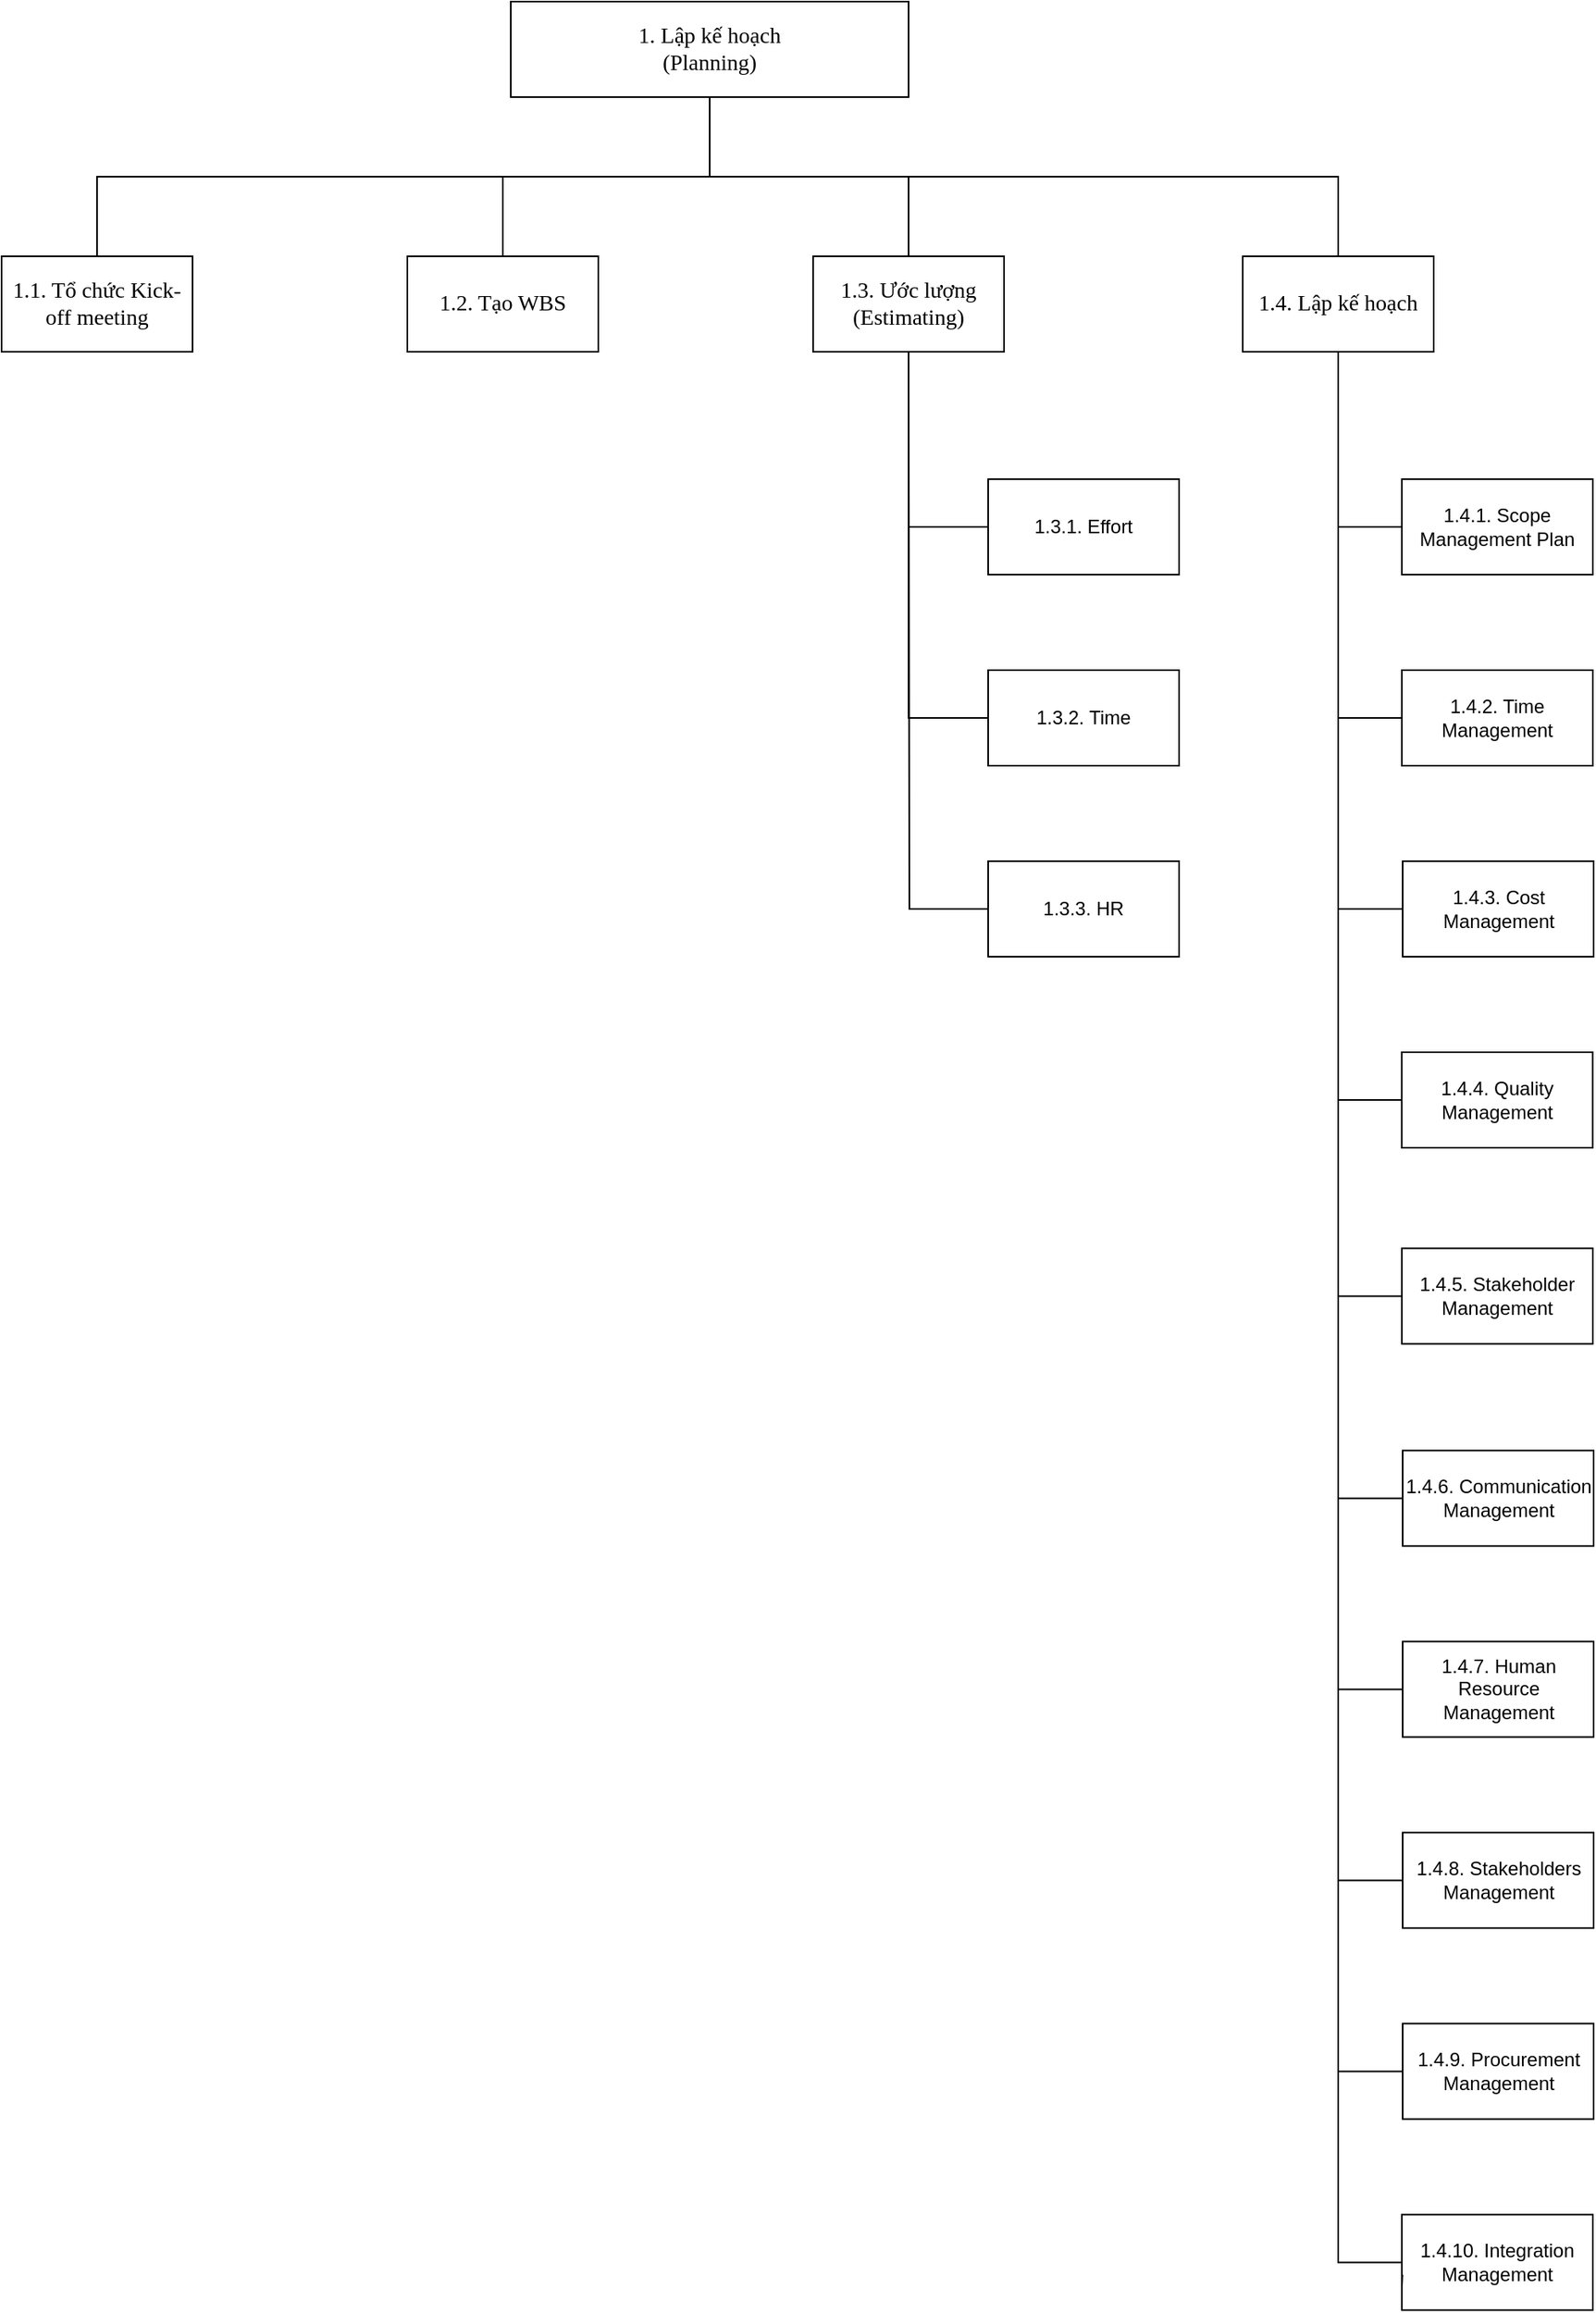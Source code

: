 <mxfile version="12.0.2" type="google" pages="6"><diagram id="qLF1QuiDFrNxAsDRnz54" name="Planning"><mxGraphModel dx="978" dy="558" grid="1" gridSize="10" guides="1" tooltips="1" connect="1" arrows="1" fold="1" page="1" pageScale="1" pageWidth="850" pageHeight="1100" math="0" shadow="0"><root><mxCell id="oYDHtZGzKQNLlmRoTro6-0"/><mxCell id="oYDHtZGzKQNLlmRoTro6-1" parent="oYDHtZGzKQNLlmRoTro6-0"/><mxCell id="CCpQtt9MpOWKlbF9FpYq-0" value="1. Lập kế hoạch&lt;br style=&quot;font-size: 14px&quot;&gt;(Planning)" style="rounded=0;whiteSpace=wrap;html=1;fontFamily=Times New Roman;fontSize=14;fontStyle=0;fontColor=#000000;" parent="oYDHtZGzKQNLlmRoTro6-1" vertex="1"><mxGeometry x="730" y="180" width="250" height="60" as="geometry"/></mxCell><mxCell id="RV5XdJfOr2_yUbEGoL75-4" style="edgeStyle=orthogonalEdgeStyle;rounded=0;orthogonalLoop=1;jettySize=auto;html=1;exitX=0.5;exitY=0;exitDx=0;exitDy=0;entryX=0.5;entryY=1;entryDx=0;entryDy=0;endArrow=none;endFill=0;" parent="oYDHtZGzKQNLlmRoTro6-1" source="CCpQtt9MpOWKlbF9FpYq-2" target="CCpQtt9MpOWKlbF9FpYq-0" edge="1"><mxGeometry relative="1" as="geometry"/></mxCell><mxCell id="CCpQtt9MpOWKlbF9FpYq-2" value="1.1. Tổ chức Kick-off meeting" style="rounded=0;whiteSpace=wrap;html=1;fontFamily=Times New Roman;fontSize=14;fontStyle=0;fontColor=#000000;" parent="oYDHtZGzKQNLlmRoTro6-1" vertex="1"><mxGeometry x="410" y="340" width="120" height="60" as="geometry"/></mxCell><mxCell id="RV5XdJfOr2_yUbEGoL75-2" style="edgeStyle=orthogonalEdgeStyle;rounded=0;orthogonalLoop=1;jettySize=auto;html=1;exitX=0.5;exitY=0;exitDx=0;exitDy=0;endArrow=none;endFill=0;entryX=0.5;entryY=1;entryDx=0;entryDy=0;" parent="oYDHtZGzKQNLlmRoTro6-1" source="CCpQtt9MpOWKlbF9FpYq-3" target="CCpQtt9MpOWKlbF9FpYq-0" edge="1"><mxGeometry relative="1" as="geometry"><mxPoint x="870" y="250" as="targetPoint"/></mxGeometry></mxCell><mxCell id="CCpQtt9MpOWKlbF9FpYq-3" value="1.3. Ước lượng&lt;br&gt;(Estimating)" style="rounded=0;whiteSpace=wrap;html=1;fontFamily=Times New Roman;fontSize=14;fontStyle=0;fontColor=#000000;" parent="oYDHtZGzKQNLlmRoTro6-1" vertex="1"><mxGeometry x="920" y="340" width="120" height="60" as="geometry"/></mxCell><mxCell id="RV5XdJfOr2_yUbEGoL75-1" style="edgeStyle=orthogonalEdgeStyle;rounded=0;orthogonalLoop=1;jettySize=auto;html=1;exitX=0.5;exitY=0;exitDx=0;exitDy=0;entryX=0.5;entryY=1;entryDx=0;entryDy=0;endArrow=none;endFill=0;" parent="oYDHtZGzKQNLlmRoTro6-1" source="CCpQtt9MpOWKlbF9FpYq-5" target="CCpQtt9MpOWKlbF9FpYq-0" edge="1"><mxGeometry relative="1" as="geometry"/></mxCell><mxCell id="CCpQtt9MpOWKlbF9FpYq-5" value="1.2. Tạo WBS" style="rounded=0;whiteSpace=wrap;html=1;fontFamily=Times New Roman;fontSize=14;fontStyle=0;fontColor=#000000;" parent="oYDHtZGzKQNLlmRoTro6-1" vertex="1"><mxGeometry x="665" y="340" width="120" height="60" as="geometry"/></mxCell><mxCell id="1AT9oeAcHasqu8qkLDAm-2" style="edgeStyle=orthogonalEdgeStyle;rounded=0;orthogonalLoop=1;jettySize=auto;html=1;exitX=0;exitY=0.5;exitDx=0;exitDy=0;entryX=0.5;entryY=1;entryDx=0;entryDy=0;endArrow=none;endFill=0;" parent="oYDHtZGzKQNLlmRoTro6-1" source="1AT9oeAcHasqu8qkLDAm-1" target="CCpQtt9MpOWKlbF9FpYq-3" edge="1"><mxGeometry relative="1" as="geometry"/></mxCell><mxCell id="1AT9oeAcHasqu8qkLDAm-1" value="1.3.1. Effort" style="rounded=0;whiteSpace=wrap;html=1;" parent="oYDHtZGzKQNLlmRoTro6-1" vertex="1"><mxGeometry x="1030" y="480" width="120" height="60" as="geometry"/></mxCell><mxCell id="BeDQbUPC5FfvkG8FVH91-1" style="edgeStyle=orthogonalEdgeStyle;rounded=0;orthogonalLoop=1;jettySize=auto;html=1;exitX=0;exitY=0.5;exitDx=0;exitDy=0;entryX=0.5;entryY=1;entryDx=0;entryDy=0;endArrow=none;endFill=0;" parent="oYDHtZGzKQNLlmRoTro6-1" source="1AT9oeAcHasqu8qkLDAm-3" target="CCpQtt9MpOWKlbF9FpYq-3" edge="1"><mxGeometry relative="1" as="geometry"/></mxCell><mxCell id="1AT9oeAcHasqu8qkLDAm-3" value="1.3.2. Time" style="rounded=0;whiteSpace=wrap;html=1;" parent="oYDHtZGzKQNLlmRoTro6-1" vertex="1"><mxGeometry x="1030" y="600" width="120" height="60" as="geometry"/></mxCell><mxCell id="BeDQbUPC5FfvkG8FVH91-2" style="edgeStyle=orthogonalEdgeStyle;rounded=0;orthogonalLoop=1;jettySize=auto;html=1;exitX=0;exitY=0.5;exitDx=0;exitDy=0;endArrow=none;endFill=0;" parent="oYDHtZGzKQNLlmRoTro6-1" source="BeDQbUPC5FfvkG8FVH91-0" edge="1"><mxGeometry relative="1" as="geometry"><mxPoint x="980" y="400" as="targetPoint"/></mxGeometry></mxCell><mxCell id="BeDQbUPC5FfvkG8FVH91-0" value="1.3.3. HR" style="rounded=0;whiteSpace=wrap;html=1;" parent="oYDHtZGzKQNLlmRoTro6-1" vertex="1"><mxGeometry x="1030" y="720" width="120" height="60" as="geometry"/></mxCell><mxCell id="RV5XdJfOr2_yUbEGoL75-3" style="edgeStyle=orthogonalEdgeStyle;rounded=0;orthogonalLoop=1;jettySize=auto;html=1;exitX=0.5;exitY=0;exitDx=0;exitDy=0;entryX=0.5;entryY=1;entryDx=0;entryDy=0;endArrow=none;endFill=0;" parent="oYDHtZGzKQNLlmRoTro6-1" source="GMhvU3qLjwXbiaTq-upY-0" target="CCpQtt9MpOWKlbF9FpYq-0" edge="1"><mxGeometry relative="1" as="geometry"/></mxCell><mxCell id="GMhvU3qLjwXbiaTq-upY-0" value="1.4. Lập kế hoạch" style="rounded=0;whiteSpace=wrap;html=1;fontFamily=Times New Roman;fontSize=14;fontStyle=0;fontColor=#000000;" parent="oYDHtZGzKQNLlmRoTro6-1" vertex="1"><mxGeometry x="1190" y="340" width="120" height="60" as="geometry"/></mxCell><mxCell id="GxhGzllYk1gaCziDpBNc-12" style="edgeStyle=orthogonalEdgeStyle;rounded=0;orthogonalLoop=1;jettySize=auto;html=1;exitX=0;exitY=0.5;exitDx=0;exitDy=0;endArrow=none;endFill=0;entryX=0.5;entryY=1;entryDx=0;entryDy=0;" parent="oYDHtZGzKQNLlmRoTro6-1" source="GxhGzllYk1gaCziDpBNc-0" target="GMhvU3qLjwXbiaTq-upY-0" edge="1"><mxGeometry relative="1" as="geometry"><mxPoint x="1190" y="558.4" as="targetPoint"/></mxGeometry></mxCell><mxCell id="GxhGzllYk1gaCziDpBNc-0" value="1.4.5. Stakeholder Management" style="rounded=0;whiteSpace=wrap;html=1;" parent="oYDHtZGzKQNLlmRoTro6-1" vertex="1"><mxGeometry x="1290" y="963.2" width="120" height="60" as="geometry"/></mxCell><mxCell id="GxhGzllYk1gaCziDpBNc-11" style="edgeStyle=orthogonalEdgeStyle;rounded=0;orthogonalLoop=1;jettySize=auto;html=1;exitX=0;exitY=0.5;exitDx=0;exitDy=0;entryX=0.5;entryY=1;entryDx=0;entryDy=0;endArrow=none;endFill=0;" parent="oYDHtZGzKQNLlmRoTro6-1" source="GxhGzllYk1gaCziDpBNc-1" target="GMhvU3qLjwXbiaTq-upY-0" edge="1"><mxGeometry relative="1" as="geometry"/></mxCell><mxCell id="GxhGzllYk1gaCziDpBNc-1" value="1.4.4. Quality Management" style="rounded=0;whiteSpace=wrap;html=1;" parent="oYDHtZGzKQNLlmRoTro6-1" vertex="1"><mxGeometry x="1289.9" y="840" width="120" height="60" as="geometry"/></mxCell><mxCell id="GxhGzllYk1gaCziDpBNc-10" style="edgeStyle=orthogonalEdgeStyle;rounded=0;orthogonalLoop=1;jettySize=auto;html=1;exitX=0;exitY=0.5;exitDx=0;exitDy=0;entryX=0.5;entryY=1;entryDx=0;entryDy=0;endArrow=none;endFill=0;" parent="oYDHtZGzKQNLlmRoTro6-1" source="GxhGzllYk1gaCziDpBNc-2" target="GMhvU3qLjwXbiaTq-upY-0" edge="1"><mxGeometry relative="1" as="geometry"/></mxCell><mxCell id="GxhGzllYk1gaCziDpBNc-2" value="1.4.3. Cost Management" style="rounded=0;whiteSpace=wrap;html=1;" parent="oYDHtZGzKQNLlmRoTro6-1" vertex="1"><mxGeometry x="1290.5" y="720" width="120" height="60" as="geometry"/></mxCell><mxCell id="GxhGzllYk1gaCziDpBNc-7" style="edgeStyle=orthogonalEdgeStyle;rounded=0;orthogonalLoop=1;jettySize=auto;html=1;exitX=0;exitY=0.5;exitDx=0;exitDy=0;entryX=0.5;entryY=1;entryDx=0;entryDy=0;endArrow=none;endFill=0;" parent="oYDHtZGzKQNLlmRoTro6-1" source="GxhGzllYk1gaCziDpBNc-3" target="GMhvU3qLjwXbiaTq-upY-0" edge="1"><mxGeometry relative="1" as="geometry"/></mxCell><mxCell id="GxhGzllYk1gaCziDpBNc-3" value="1.4.1. Scope Management Plan" style="rounded=0;whiteSpace=wrap;html=1;" parent="oYDHtZGzKQNLlmRoTro6-1" vertex="1"><mxGeometry x="1290" y="480" width="120" height="60" as="geometry"/></mxCell><mxCell id="GxhGzllYk1gaCziDpBNc-8" style="edgeStyle=orthogonalEdgeStyle;rounded=0;orthogonalLoop=1;jettySize=auto;html=1;exitX=0;exitY=0.5;exitDx=0;exitDy=0;endArrow=none;endFill=0;entryX=0.5;entryY=1;entryDx=0;entryDy=0;" parent="oYDHtZGzKQNLlmRoTro6-1" source="GxhGzllYk1gaCziDpBNc-4" target="GMhvU3qLjwXbiaTq-upY-0" edge="1"><mxGeometry relative="1" as="geometry"><mxPoint x="1260" y="410" as="targetPoint"/></mxGeometry></mxCell><mxCell id="GxhGzllYk1gaCziDpBNc-4" value="1.4.2. Time Management" style="rounded=0;whiteSpace=wrap;html=1;" parent="oYDHtZGzKQNLlmRoTro6-1" vertex="1"><mxGeometry x="1290" y="600" width="120" height="60" as="geometry"/></mxCell><mxCell id="GxhGzllYk1gaCziDpBNc-13" style="edgeStyle=orthogonalEdgeStyle;rounded=0;orthogonalLoop=1;jettySize=auto;html=1;exitX=0;exitY=0.5;exitDx=0;exitDy=0;entryX=0.5;entryY=1;entryDx=0;entryDy=0;endArrow=none;endFill=0;" parent="oYDHtZGzKQNLlmRoTro6-1" source="GxhGzllYk1gaCziDpBNc-6" target="GMhvU3qLjwXbiaTq-upY-0" edge="1"><mxGeometry relative="1" as="geometry"/></mxCell><mxCell id="GxhGzllYk1gaCziDpBNc-6" value="1.4.6. Communication Management" style="rounded=0;whiteSpace=wrap;html=1;" parent="oYDHtZGzKQNLlmRoTro6-1" vertex="1"><mxGeometry x="1290.5" y="1090.2" width="120" height="60" as="geometry"/></mxCell><mxCell id="GxhGzllYk1gaCziDpBNc-20" style="edgeStyle=orthogonalEdgeStyle;rounded=0;orthogonalLoop=1;jettySize=auto;html=1;exitX=0;exitY=0.5;exitDx=0;exitDy=0;entryX=0.5;entryY=1;entryDx=0;entryDy=0;endArrow=none;endFill=0;" parent="oYDHtZGzKQNLlmRoTro6-1" source="GxhGzllYk1gaCziDpBNc-14" target="GMhvU3qLjwXbiaTq-upY-0" edge="1"><mxGeometry relative="1" as="geometry"/></mxCell><mxCell id="GxhGzllYk1gaCziDpBNc-14" value="1.4.8. Stakeholders Management" style="rounded=0;whiteSpace=wrap;html=1;" parent="oYDHtZGzKQNLlmRoTro6-1" vertex="1"><mxGeometry x="1290.5" y="1330.2" width="120" height="60" as="geometry"/></mxCell><mxCell id="GxhGzllYk1gaCziDpBNc-21" style="edgeStyle=orthogonalEdgeStyle;rounded=0;orthogonalLoop=1;jettySize=auto;html=1;exitX=0;exitY=0.5;exitDx=0;exitDy=0;endArrow=none;endFill=0;entryX=0.5;entryY=1;entryDx=0;entryDy=0;" parent="oYDHtZGzKQNLlmRoTro6-1" source="GxhGzllYk1gaCziDpBNc-15" target="GMhvU3qLjwXbiaTq-upY-0" edge="1"><mxGeometry relative="1" as="geometry"><mxPoint x="1210" y="420" as="targetPoint"/></mxGeometry></mxCell><mxCell id="GxhGzllYk1gaCziDpBNc-15" value="1.4.7. Human Resource Management" style="rounded=0;whiteSpace=wrap;html=1;" parent="oYDHtZGzKQNLlmRoTro6-1" vertex="1"><mxGeometry x="1290.5" y="1210.2" width="120" height="60" as="geometry"/></mxCell><mxCell id="GxhGzllYk1gaCziDpBNc-19" style="edgeStyle=orthogonalEdgeStyle;rounded=0;orthogonalLoop=1;jettySize=auto;html=1;exitX=0;exitY=0.5;exitDx=0;exitDy=0;endArrow=none;endFill=0;" parent="oYDHtZGzKQNLlmRoTro6-1" source="GxhGzllYk1gaCziDpBNc-16" target="GMhvU3qLjwXbiaTq-upY-0" edge="1"><mxGeometry relative="1" as="geometry"/></mxCell><mxCell id="GxhGzllYk1gaCziDpBNc-16" value="1.4.10. Integration Management" style="rounded=0;whiteSpace=wrap;html=1;" parent="oYDHtZGzKQNLlmRoTro6-1" vertex="1"><mxGeometry x="1290" y="1570.2" width="120" height="60" as="geometry"/></mxCell><mxCell id="GxhGzllYk1gaCziDpBNc-22" style="edgeStyle=orthogonalEdgeStyle;rounded=0;orthogonalLoop=1;jettySize=auto;html=1;exitX=0;exitY=0.5;exitDx=0;exitDy=0;endArrow=none;endFill=0;entryX=0.5;entryY=1;entryDx=0;entryDy=0;" parent="oYDHtZGzKQNLlmRoTro6-1" source="GxhGzllYk1gaCziDpBNc-17" target="GMhvU3qLjwXbiaTq-upY-0" edge="1"><mxGeometry relative="1" as="geometry"><mxPoint x="1220" y="447.6" as="targetPoint"/></mxGeometry></mxCell><mxCell id="GxhGzllYk1gaCziDpBNc-17" value="1.4.9. Procurement Management" style="rounded=0;whiteSpace=wrap;html=1;" parent="oYDHtZGzKQNLlmRoTro6-1" vertex="1"><mxGeometry x="1290.5" y="1450.2" width="120" height="60" as="geometry"/></mxCell><mxCell id="GxhGzllYk1gaCziDpBNc-18" style="edgeStyle=orthogonalEdgeStyle;rounded=0;orthogonalLoop=1;jettySize=auto;html=1;exitX=0;exitY=0.75;exitDx=0;exitDy=0;entryX=0.003;entryY=0.63;entryDx=0;entryDy=0;entryPerimeter=0;endArrow=none;endFill=0;" parent="oYDHtZGzKQNLlmRoTro6-1" source="GxhGzllYk1gaCziDpBNc-16" target="GxhGzllYk1gaCziDpBNc-16" edge="1"><mxGeometry relative="1" as="geometry"/></mxCell></root></mxGraphModel></diagram><diagram id="RabVYRxnUHnKU42lM4ks" name="Requirment Specification"><mxGraphModel dx="2632" dy="1727" grid="1" gridSize="10" guides="1" tooltips="1" connect="1" arrows="1" fold="1" page="1" pageScale="1" pageWidth="827" pageHeight="1169" math="0" shadow="0"><root><mxCell id="0"/><mxCell id="1" parent="0"/><mxCell id="mZb4_BIa616QqneFcdw_-19" value="2. Phân tích và đặc tả yêu cầu&lt;br style=&quot;font-size: 14px&quot;&gt;(Requirement Analysis and Specification)" style="rounded=0;whiteSpace=wrap;html=1;fontFamily=Times New Roman;fontSize=14;fontStyle=0;fontColor=#000000;" parent="1" vertex="1"><mxGeometry x="-1260" y="-30" width="160" height="70" as="geometry"/></mxCell><mxCell id="MJfeqrJhoUZukZyg6Q-2-7" style="edgeStyle=orthogonalEdgeStyle;rounded=0;orthogonalLoop=1;jettySize=auto;html=1;exitX=0.5;exitY=0;exitDx=0;exitDy=0;entryX=0.5;entryY=1;entryDx=0;entryDy=0;endArrow=none;endFill=0;" parent="1" source="mZb4_BIa616QqneFcdw_-38" target="mZb4_BIa616QqneFcdw_-19" edge="1"><mxGeometry relative="1" as="geometry"/></mxCell><mxCell id="mZb4_BIa616QqneFcdw_-38" value="2.1. Phân tích yêu cầu chức năng&lt;br style=&quot;font-size: 14px&quot;&gt;(Functional requirements)" style="rounded=0;whiteSpace=wrap;html=1;fontFamily=Times New Roman;fontSize=14;fontStyle=0;fontColor=#000000;" parent="1" vertex="1"><mxGeometry x="-1499" y="120" width="120" height="71" as="geometry"/></mxCell><mxCell id="f0xUyLFsyMRhN_Gzpf67-2" style="edgeStyle=orthogonalEdgeStyle;rounded=0;orthogonalLoop=1;jettySize=auto;html=1;exitX=0.5;exitY=0;exitDx=0;exitDy=0;entryX=0.5;entryY=1;entryDx=0;entryDy=0;endArrow=none;endFill=0;" parent="1" source="mZb4_BIa616QqneFcdw_-40" target="mZb4_BIa616QqneFcdw_-19" edge="1"><mxGeometry relative="1" as="geometry"/></mxCell><mxCell id="mZb4_BIa616QqneFcdw_-40" value="2.2 Phân tích yêu cầu phi chức năng&lt;br style=&quot;font-size: 14px&quot;&gt;(Non-functional requirements)" style="rounded=0;whiteSpace=wrap;html=1;fontFamily=Times New Roman;fontSize=14;fontStyle=0;fontColor=#000000;" parent="1" vertex="1"><mxGeometry x="-990" y="120" width="120" height="71" as="geometry"/></mxCell><mxCell id="oFwC5Y8arKEjYg-6KT-w-1" style="edgeStyle=orthogonalEdgeStyle;rounded=0;orthogonalLoop=1;jettySize=auto;html=1;exitX=0;exitY=0.5;exitDx=0;exitDy=0;entryX=0.5;entryY=1;entryDx=0;entryDy=0;endArrow=none;endFill=0;" parent="1" source="LTEcLkk2oriwNKPZCG5J-5" target="mZb4_BIa616QqneFcdw_-38" edge="1"><mxGeometry relative="1" as="geometry"/></mxCell><mxCell id="LTEcLkk2oriwNKPZCG5J-5" value="2.1.1.&amp;nbsp; Phân tích theo tác nhân: Sinh viên" style="rounded=0;whiteSpace=wrap;html=1;fontFamily=Times New Roman;fontSize=14;fontStyle=0;fontColor=#000000;" parent="1" vertex="1"><mxGeometry x="-1406.1" y="360.5" width="120" height="60" as="geometry"/></mxCell><mxCell id="oFwC5Y8arKEjYg-6KT-w-2" style="edgeStyle=orthogonalEdgeStyle;rounded=0;orthogonalLoop=1;jettySize=auto;html=1;exitX=0;exitY=0.5;exitDx=0;exitDy=0;entryX=0.5;entryY=1;entryDx=0;entryDy=0;endArrow=none;endFill=0;" parent="1" source="LTEcLkk2oriwNKPZCG5J-6" target="mZb4_BIa616QqneFcdw_-38" edge="1"><mxGeometry relative="1" as="geometry"/></mxCell><mxCell id="x0YwDZ2UPmgc2j9knCkU-2" style="edgeStyle=orthogonalEdgeStyle;rounded=0;orthogonalLoop=1;jettySize=auto;html=1;exitX=1;exitY=0.5;exitDx=0;exitDy=0;entryX=0;entryY=0.5;entryDx=0;entryDy=0;endArrow=none;endFill=0;fontFamily=Times New Roman;fontSize=13;" parent="1" source="LTEcLkk2oriwNKPZCG5J-6" target="LTEcLkk2oriwNKPZCG5J-29" edge="1"><mxGeometry relative="1" as="geometry"/></mxCell><mxCell id="x0YwDZ2UPmgc2j9knCkU-4" style="edgeStyle=orthogonalEdgeStyle;rounded=0;orthogonalLoop=1;jettySize=auto;html=1;exitX=1;exitY=0.5;exitDx=0;exitDy=0;entryX=0;entryY=0.5;entryDx=0;entryDy=0;endArrow=none;endFill=0;fontFamily=Times New Roman;fontSize=13;" parent="1" source="LTEcLkk2oriwNKPZCG5J-6" target="LTEcLkk2oriwNKPZCG5J-44" edge="1"><mxGeometry relative="1" as="geometry"/></mxCell><mxCell id="Aw-G99qjSGVSrfeMQ_tx-1" style="edgeStyle=orthogonalEdgeStyle;rounded=0;orthogonalLoop=1;jettySize=auto;html=1;exitX=1;exitY=0.5;exitDx=0;exitDy=0;entryX=0;entryY=0.5;entryDx=0;entryDy=0;endArrow=none;endFill=0;" parent="1" source="LTEcLkk2oriwNKPZCG5J-6" target="LTEcLkk2oriwNKPZCG5J-28" edge="1"><mxGeometry relative="1" as="geometry"/></mxCell><mxCell id="LTEcLkk2oriwNKPZCG5J-6" value="2.1.2. Tác nhân: Nhân viên thư viện" style="rounded=0;whiteSpace=wrap;html=1;fontFamily=Times New Roman;fontSize=14;fontStyle=0;fontColor=#000000;" parent="1" vertex="1"><mxGeometry x="-1406.1" y="937.882" width="120" height="60" as="geometry"/></mxCell><mxCell id="oFwC5Y8arKEjYg-6KT-w-8" style="edgeStyle=orthogonalEdgeStyle;rounded=0;orthogonalLoop=1;jettySize=auto;html=1;exitX=0;exitY=0.5;exitDx=0;exitDy=0;entryX=0.5;entryY=1;entryDx=0;entryDy=0;endArrow=none;endFill=0;" parent="1" source="LTEcLkk2oriwNKPZCG5J-8" target="mZb4_BIa616QqneFcdw_-38" edge="1"><mxGeometry relative="1" as="geometry"/></mxCell><mxCell id="LTEcLkk2oriwNKPZCG5J-8" value="2.1.3. Tác nhân: Quản lý thư viện" style="rounded=0;whiteSpace=wrap;html=1;fontFamily=Times New Roman;fontSize=14;fontStyle=0;fontColor=#000000;" parent="1" vertex="1"><mxGeometry x="-1406.6" y="1447.382" width="120" height="60" as="geometry"/></mxCell><mxCell id="2sElx0ZGGLBENHQu6jbl-1" style="edgeStyle=orthogonalEdgeStyle;rounded=0;orthogonalLoop=1;jettySize=auto;html=1;exitX=0;exitY=0.5;exitDx=0;exitDy=0;entryX=1;entryY=0.5;entryDx=0;entryDy=0;endArrow=none;endFill=0;fontFamily=Times New Roman;fontSize=13;" parent="1" source="LTEcLkk2oriwNKPZCG5J-10" target="LTEcLkk2oriwNKPZCG5J-5" edge="1"><mxGeometry relative="1" as="geometry"/></mxCell><mxCell id="LTEcLkk2oriwNKPZCG5J-10" value="Đăng nhập vào hệ thống" style="rounded=0;whiteSpace=wrap;html=1;fontFamily=Times New Roman;fontSize=14;fontStyle=0;fontColor=#000000;" parent="1" vertex="1"><mxGeometry x="-1201.1" y="120" width="120" height="60" as="geometry"/></mxCell><mxCell id="2sElx0ZGGLBENHQu6jbl-2" style="edgeStyle=orthogonalEdgeStyle;rounded=0;orthogonalLoop=1;jettySize=auto;html=1;exitX=0;exitY=0.5;exitDx=0;exitDy=0;entryX=1;entryY=0.5;entryDx=0;entryDy=0;endArrow=none;endFill=0;fontFamily=Times New Roman;fontSize=13;" parent="1" source="LTEcLkk2oriwNKPZCG5J-12" target="LTEcLkk2oriwNKPZCG5J-5" edge="1"><mxGeometry relative="1" as="geometry"/></mxCell><mxCell id="LTEcLkk2oriwNKPZCG5J-12" value="&lt;span style=&quot;font-size: 14px;&quot;&gt;Tra cứu sách cần mượn theo tên sách&lt;/span&gt;" style="rounded=0;whiteSpace=wrap;html=1;fontFamily=Times New Roman;fontSize=14;fontStyle=0;fontColor=#000000;" parent="1" vertex="1"><mxGeometry x="-1201.1" y="220.5" width="120" height="60" as="geometry"/></mxCell><mxCell id="2sElx0ZGGLBENHQu6jbl-3" style="edgeStyle=orthogonalEdgeStyle;rounded=0;orthogonalLoop=1;jettySize=auto;html=1;exitX=0;exitY=0.5;exitDx=0;exitDy=0;entryX=1;entryY=0.5;entryDx=0;entryDy=0;endArrow=none;endFill=0;fontFamily=Times New Roman;fontSize=13;" parent="1" source="LTEcLkk2oriwNKPZCG5J-17" target="LTEcLkk2oriwNKPZCG5J-5" edge="1"><mxGeometry relative="1" as="geometry"/></mxCell><mxCell id="LTEcLkk2oriwNKPZCG5J-17" value="&lt;span style=&quot;font-size: 14px;&quot;&gt;Gia hạn thời hạn trả sảch&lt;/span&gt;" style="rounded=0;whiteSpace=wrap;html=1;fontFamily=Times New Roman;fontSize=14;fontStyle=0;fontColor=#000000;" parent="1" vertex="1"><mxGeometry x="-1201.1" y="315" width="120" height="60" as="geometry"/></mxCell><mxCell id="2sElx0ZGGLBENHQu6jbl-4" style="edgeStyle=orthogonalEdgeStyle;rounded=0;orthogonalLoop=1;jettySize=auto;html=1;exitX=0;exitY=0.5;exitDx=0;exitDy=0;endArrow=none;endFill=0;fontFamily=Times New Roman;fontSize=13;entryX=1;entryY=0.5;entryDx=0;entryDy=0;" parent="1" source="LTEcLkk2oriwNKPZCG5J-21" target="LTEcLkk2oriwNKPZCG5J-5" edge="1"><mxGeometry relative="1" as="geometry"><mxPoint x="-1300" y="490" as="targetPoint"/></mxGeometry></mxCell><mxCell id="LTEcLkk2oriwNKPZCG5J-21" value="&lt;span style=&quot;white-space: normal; font-size: 14px;&quot;&gt;Xem danh sách thông tin sách đã/đang mượn&lt;/span&gt;" style="rounded=0;whiteSpace=wrap;html=1;fontFamily=Times New Roman;fontSize=14;fontStyle=0;fontColor=#000000;" parent="1" vertex="1"><mxGeometry x="-1201.1" y="408" width="120" height="60" as="geometry"/></mxCell><mxCell id="2sElx0ZGGLBENHQu6jbl-5" style="edgeStyle=orthogonalEdgeStyle;rounded=0;orthogonalLoop=1;jettySize=auto;html=1;exitX=0;exitY=0.5;exitDx=0;exitDy=0;entryX=1;entryY=0.5;entryDx=0;entryDy=0;endArrow=none;endFill=0;fontFamily=Times New Roman;fontSize=13;" parent="1" source="LTEcLkk2oriwNKPZCG5J-22" target="LTEcLkk2oriwNKPZCG5J-5" edge="1"><mxGeometry relative="1" as="geometry"/></mxCell><mxCell id="LTEcLkk2oriwNKPZCG5J-22" value="&lt;span style=&quot;font-size: 14px;&quot;&gt;Gửi phản hồi về hệ thống&lt;/span&gt;" style="rounded=0;whiteSpace=wrap;html=1;fontFamily=Times New Roman;fontSize=14;fontStyle=0;fontColor=#000000;" parent="1" vertex="1"><mxGeometry x="-1201.1" y="501" width="120" height="60" as="geometry"/></mxCell><mxCell id="2sElx0ZGGLBENHQu6jbl-6" style="edgeStyle=orthogonalEdgeStyle;rounded=0;orthogonalLoop=1;jettySize=auto;html=1;exitX=0;exitY=0.5;exitDx=0;exitDy=0;entryX=1;entryY=0.5;entryDx=0;entryDy=0;endArrow=none;endFill=0;fontFamily=Times New Roman;fontSize=13;" parent="1" source="LTEcLkk2oriwNKPZCG5J-27" target="LTEcLkk2oriwNKPZCG5J-5" edge="1"><mxGeometry relative="1" as="geometry"/></mxCell><mxCell id="LTEcLkk2oriwNKPZCG5J-27" value="&lt;span style=&quot;font-size: 14px;&quot;&gt;Đăng ký mượn sách&lt;/span&gt;" style="rounded=0;whiteSpace=wrap;html=1;fontFamily=Times New Roman;fontSize=14;fontStyle=0;fontColor=#000000;" parent="1" vertex="1"><mxGeometry x="-1201.1" y="591" width="120" height="60" as="geometry"/></mxCell><mxCell id="LTEcLkk2oriwNKPZCG5J-28" value="&lt;span style=&quot;font-size: 14px;&quot;&gt;Cập nhật trạng thái của các yêu cầu mượn sách của sinh viện&lt;/span&gt;" style="rounded=0;whiteSpace=wrap;html=1;fontFamily=Times New Roman;fontSize=14;fontStyle=0;fontColor=#000000;" parent="1" vertex="1"><mxGeometry x="-1201" y="878" width="120" height="80" as="geometry"/></mxCell><mxCell id="LTEcLkk2oriwNKPZCG5J-29" value="&lt;span style=&quot;font-size: 14px;&quot;&gt;Tiếp nhận và gửi phản hồi cho sinh viên&lt;/span&gt;" style="rounded=0;whiteSpace=wrap;html=1;fontFamily=Times New Roman;fontSize=14;fontStyle=0;fontColor=#000000;" parent="1" vertex="1"><mxGeometry x="-1201.1" y="983.882" width="120" height="60" as="geometry"/></mxCell><mxCell id="x0YwDZ2UPmgc2j9knCkU-3" style="edgeStyle=orthogonalEdgeStyle;rounded=0;orthogonalLoop=1;jettySize=auto;html=1;exitX=0;exitY=0.5;exitDx=0;exitDy=0;entryX=1;entryY=0.5;entryDx=0;entryDy=0;endArrow=none;endFill=0;fontFamily=Times New Roman;fontSize=13;" parent="1" source="LTEcLkk2oriwNKPZCG5J-30" target="LTEcLkk2oriwNKPZCG5J-6" edge="1"><mxGeometry relative="1" as="geometry"/></mxCell><mxCell id="LTEcLkk2oriwNKPZCG5J-30" value="&lt;span style=&quot;font-size: 14px;&quot;&gt;Tra cứu theo mã sách&lt;/span&gt;" style="rounded=0;whiteSpace=wrap;html=1;fontFamily=Times New Roman;fontSize=14;fontStyle=0;fontColor=#000000;" parent="1" vertex="1"><mxGeometry x="-1201.1" y="1078.882" width="120" height="60" as="geometry"/></mxCell><mxCell id="x0YwDZ2UPmgc2j9knCkU-5" style="edgeStyle=orthogonalEdgeStyle;rounded=0;orthogonalLoop=1;jettySize=auto;html=1;exitX=0;exitY=0.5;exitDx=0;exitDy=0;entryX=1;entryY=0.5;entryDx=0;entryDy=0;endArrow=none;endFill=0;fontFamily=Times New Roman;fontSize=13;" parent="1" source="LTEcLkk2oriwNKPZCG5J-36" target="LTEcLkk2oriwNKPZCG5J-8" edge="1"><mxGeometry relative="1" as="geometry"/></mxCell><mxCell id="LTEcLkk2oriwNKPZCG5J-36" value="&lt;span style=&quot;font-size: 14px;&quot;&gt;Thống kế sinh viên trả sách muộn/chưa trả sách&lt;/span&gt;" style="rounded=0;whiteSpace=wrap;html=1;fontFamily=Times New Roman;fontSize=14;fontStyle=0;fontColor=#000000;" parent="1" vertex="1"><mxGeometry x="-1200.747" y="1508.882" width="120" height="60" as="geometry"/></mxCell><mxCell id="oFwC5Y8arKEjYg-6KT-w-12" style="edgeStyle=orthogonalEdgeStyle;rounded=0;orthogonalLoop=1;jettySize=auto;html=1;exitX=0;exitY=0.5;exitDx=0;exitDy=0;entryX=0.5;entryY=1;entryDx=0;entryDy=0;endArrow=none;endFill=0;" parent="1" source="LTEcLkk2oriwNKPZCG5J-39" target="mZb4_BIa616QqneFcdw_-40" edge="1"><mxGeometry relative="1" as="geometry"/></mxCell><mxCell id="LTEcLkk2oriwNKPZCG5J-39" value="&lt;span style=&quot;font-size: 14px ; text-align: left ; background-color: rgb(255 , 255 , 255)&quot;&gt;2.2.1. Functionality&lt;/span&gt;&lt;span style=&quot;font-size: 14px ; text-align: left ; background-color: rgb(255 , 255 , 255)&quot;&gt;&amp;nbsp;&lt;/span&gt;" style="rounded=0;whiteSpace=wrap;html=1;fontFamily=Times New Roman;fontSize=14;fontStyle=0;fontColor=#000000;" parent="1" vertex="1"><mxGeometry x="-888" y="249" width="120" height="60" as="geometry"/></mxCell><mxCell id="oFwC5Y8arKEjYg-6KT-w-14" style="edgeStyle=orthogonalEdgeStyle;rounded=0;orthogonalLoop=1;jettySize=auto;html=1;exitX=0;exitY=0.5;exitDx=0;exitDy=0;entryX=0.5;entryY=1;entryDx=0;entryDy=0;endArrow=none;endFill=0;" parent="1" source="LTEcLkk2oriwNKPZCG5J-40" target="mZb4_BIa616QqneFcdw_-40" edge="1"><mxGeometry relative="1" as="geometry"/></mxCell><mxCell id="LTEcLkk2oriwNKPZCG5J-40" value="2.2.2. Reliability" style="rounded=0;whiteSpace=wrap;html=1;fontFamily=Times New Roman;fontSize=14;fontStyle=0;fontColor=#000000;" parent="1" vertex="1"><mxGeometry x="-888" y="349.5" width="120" height="60" as="geometry"/></mxCell><mxCell id="oFwC5Y8arKEjYg-6KT-w-15" style="edgeStyle=orthogonalEdgeStyle;rounded=0;orthogonalLoop=1;jettySize=auto;html=1;exitX=0;exitY=0.5;exitDx=0;exitDy=0;entryX=0.5;entryY=1;entryDx=0;entryDy=0;endArrow=none;endFill=0;" parent="1" source="LTEcLkk2oriwNKPZCG5J-43" target="mZb4_BIa616QqneFcdw_-40" edge="1"><mxGeometry relative="1" as="geometry"/></mxCell><mxCell id="LTEcLkk2oriwNKPZCG5J-43" value="2.2.3. Usability" style="rounded=0;whiteSpace=wrap;html=1;fontFamily=Times New Roman;fontSize=14;fontStyle=0;fontColor=#000000;" parent="1" vertex="1"><mxGeometry x="-888" y="459.5" width="120" height="60" as="geometry"/></mxCell><mxCell id="LTEcLkk2oriwNKPZCG5J-44" value="Đăng nhập vào hệ thống" style="rounded=0;whiteSpace=wrap;html=1;fontFamily=Times New Roman;fontSize=14;fontStyle=0;fontColor=#000000;" parent="1" vertex="1"><mxGeometry x="-1201.1" y="798.882" width="120" height="60" as="geometry"/></mxCell><mxCell id="x0YwDZ2UPmgc2j9knCkU-6" style="edgeStyle=orthogonalEdgeStyle;rounded=0;orthogonalLoop=1;jettySize=auto;html=1;exitX=0;exitY=0.5;exitDx=0;exitDy=0;endArrow=none;endFill=0;fontFamily=Times New Roman;fontSize=13;entryX=1;entryY=0.5;entryDx=0;entryDy=0;" parent="1" source="LTEcLkk2oriwNKPZCG5J-46" target="LTEcLkk2oriwNKPZCG5J-8" edge="1"><mxGeometry relative="1" as="geometry"><mxPoint x="-1193.824" y="1460" as="targetPoint"/></mxGeometry></mxCell><mxCell id="LTEcLkk2oriwNKPZCG5J-46" value="Đăng nhập vào hệ thống" style="rounded=0;whiteSpace=wrap;html=1;fontFamily=Times New Roman;fontSize=14;fontStyle=0;fontColor=#000000;" parent="1" vertex="1"><mxGeometry x="-1200.747" y="1386.382" width="120" height="60" as="geometry"/></mxCell><mxCell id="oFwC5Y8arKEjYg-6KT-w-16" style="edgeStyle=orthogonalEdgeStyle;rounded=0;orthogonalLoop=1;jettySize=auto;html=1;exitX=0;exitY=0.5;exitDx=0;exitDy=0;endArrow=none;endFill=0;entryX=0.5;entryY=1;entryDx=0;entryDy=0;" parent="1" source="LTEcLkk2oriwNKPZCG5J-50" target="mZb4_BIa616QqneFcdw_-40" edge="1"><mxGeometry relative="1" as="geometry"><mxPoint x="-980" y="227.118" as="targetPoint"/></mxGeometry></mxCell><mxCell id="LTEcLkk2oriwNKPZCG5J-50" value="&lt;div style=&quot;text-align: left ; font-size: 14px&quot;&gt;&lt;span style=&quot;background-color: rgb(255 , 255 , 255) ; font-size: 14px&quot;&gt;2.2.4. Effficiency&lt;/span&gt;&lt;/div&gt;" style="rounded=0;whiteSpace=wrap;html=1;fontFamily=Times New Roman;fontSize=14;fontStyle=0;fontColor=#000000;" parent="1" vertex="1"><mxGeometry x="-888" y="559.5" width="120" height="60" as="geometry"/></mxCell><mxCell id="oFwC5Y8arKEjYg-6KT-w-17" style="edgeStyle=orthogonalEdgeStyle;rounded=0;orthogonalLoop=1;jettySize=auto;html=1;exitX=0;exitY=0.5;exitDx=0;exitDy=0;entryX=0.5;entryY=1;entryDx=0;entryDy=0;endArrow=none;endFill=0;" parent="1" source="LTEcLkk2oriwNKPZCG5J-54" target="mZb4_BIa616QqneFcdw_-40" edge="1"><mxGeometry relative="1" as="geometry"/></mxCell><mxCell id="LTEcLkk2oriwNKPZCG5J-54" value="&lt;div style=&quot;font-size: 14px&quot;&gt;&lt;span style=&quot;background-color: rgb(255 , 255 , 255) ; font-size: 14px&quot;&gt;2.2.5.&amp;nbsp;&lt;/span&gt;&lt;/div&gt;&lt;div style=&quot;font-size: 14px&quot;&gt;&lt;span style=&quot;background-color: rgb(255 , 255 , 255)&quot;&gt;Maintainability&lt;/span&gt;&lt;/div&gt;" style="rounded=0;whiteSpace=wrap;html=1;fontFamily=Times New Roman;fontSize=14;fontStyle=0;fontColor=#000000;align=center;" parent="1" vertex="1"><mxGeometry x="-888" y="669.5" width="120" height="60" as="geometry"/></mxCell><mxCell id="oFwC5Y8arKEjYg-6KT-w-18" style="edgeStyle=orthogonalEdgeStyle;rounded=0;orthogonalLoop=1;jettySize=auto;html=1;exitX=0;exitY=0.5;exitDx=0;exitDy=0;entryX=0.5;entryY=1;entryDx=0;entryDy=0;endArrow=none;endFill=0;" parent="1" source="LTEcLkk2oriwNKPZCG5J-55" target="mZb4_BIa616QqneFcdw_-40" edge="1"><mxGeometry relative="1" as="geometry"/></mxCell><mxCell id="LTEcLkk2oriwNKPZCG5J-55" value="&lt;div style=&quot;text-align: left ; font-size: 14px&quot;&gt;&lt;span style=&quot;background-color: rgb(255 , 255 , 255) ; font-size: 14px&quot;&gt;2.2.6. Portability&lt;/span&gt;&lt;/div&gt;" style="rounded=0;whiteSpace=wrap;html=1;fontFamily=Times New Roman;fontSize=14;fontStyle=0;fontColor=#000000;" parent="1" vertex="1"><mxGeometry x="-888" y="769" width="120" height="60" as="geometry"/></mxCell></root></mxGraphModel></diagram><diagram id="RPjlOWMvfPygmnXhtzKS" name="Design"><mxGraphModel dx="978" dy="558" grid="1" gridSize="10" guides="1" tooltips="1" connect="1" arrows="1" fold="1" page="1" pageScale="1" pageWidth="827" pageHeight="1169" math="0" shadow="0"><root><mxCell id="0"/><mxCell id="1" parent="0"/><mxCell id="ZYnIBOsoEnPMMdN6xXRS-1" style="edgeStyle=orthogonalEdgeStyle;rounded=0;orthogonalLoop=1;jettySize=auto;html=1;endArrow=none;endFill=0;fontFamily=Times New Roman;fontSize=13;" parent="1" source="ZYnIBOsoEnPMMdN6xXRS-2" edge="1"><mxGeometry relative="1" as="geometry"><mxPoint x="350" y="150" as="targetPoint"/></mxGeometry></mxCell><mxCell id="ZYnIBOsoEnPMMdN6xXRS-2" value="3. Thiêt kế&lt;br&gt;(Design)" style="rounded=0;whiteSpace=wrap;html=1;fontFamily=Times New Roman;fontSize=13;" parent="1" vertex="1"><mxGeometry x="290" y="40" width="120" height="60" as="geometry"/></mxCell><mxCell id="DBUJ27xbMAaC9UqsPNVa-10" style="edgeStyle=orthogonalEdgeStyle;rounded=0;orthogonalLoop=1;jettySize=auto;html=1;exitX=0.5;exitY=0;exitDx=0;exitDy=0;entryX=0.5;entryY=1;entryDx=0;entryDy=0;endArrow=none;endFill=0;" parent="1" source="ZYnIBOsoEnPMMdN6xXRS-4" target="ZYnIBOsoEnPMMdN6xXRS-2" edge="1"><mxGeometry relative="1" as="geometry"/></mxCell><mxCell id="ZYnIBOsoEnPMMdN6xXRS-4" value="3.3 Thiết kế cơ sở dữ liệu" style="rounded=0;whiteSpace=wrap;html=1;fontFamily=Times New Roman;fontSize=13;" parent="1" vertex="1"><mxGeometry x="587" y="180" width="120" height="60" as="geometry"/></mxCell><mxCell id="DBUJ27xbMAaC9UqsPNVa-12" style="edgeStyle=orthogonalEdgeStyle;rounded=0;orthogonalLoop=1;jettySize=auto;html=1;exitX=0.5;exitY=0;exitDx=0;exitDy=0;entryX=0.5;entryY=1;entryDx=0;entryDy=0;endArrow=none;endFill=0;" parent="1" source="ZYnIBOsoEnPMMdN6xXRS-6" target="ZYnIBOsoEnPMMdN6xXRS-2" edge="1"><mxGeometry relative="1" as="geometry"/></mxCell><mxCell id="ZYnIBOsoEnPMMdN6xXRS-6" value="3.1. Thiết kế kiến trúc" style="rounded=0;whiteSpace=wrap;html=1;fontFamily=Times New Roman;fontSize=13;" parent="1" vertex="1"><mxGeometry x="40" y="180" width="120" height="60" as="geometry"/></mxCell><mxCell id="ZYnIBOsoEnPMMdN6xXRS-7" value="" style="edgeStyle=orthogonalEdgeStyle;rounded=0;orthogonalLoop=1;jettySize=auto;html=1;endArrow=none;endFill=0;fontFamily=Times New Roman;fontSize=13;" parent="1" source="ZYnIBOsoEnPMMdN6xXRS-8" target="ZYnIBOsoEnPMMdN6xXRS-2" edge="1"><mxGeometry relative="1" as="geometry"/></mxCell><mxCell id="ZYnIBOsoEnPMMdN6xXRS-8" value="3.2 Thiết kế chi tiết" style="rounded=0;whiteSpace=wrap;html=1;fontFamily=Times New Roman;fontSize=13;" parent="1" vertex="1"><mxGeometry x="290" y="180" width="120" height="60" as="geometry"/></mxCell><mxCell id="DBUJ27xbMAaC9UqsPNVa-6" style="edgeStyle=orthogonalEdgeStyle;rounded=0;orthogonalLoop=1;jettySize=auto;html=1;exitX=0;exitY=0.5;exitDx=0;exitDy=0;endArrow=none;endFill=0;entryX=0.5;entryY=1;entryDx=0;entryDy=0;" parent="1" source="ZYnIBOsoEnPMMdN6xXRS-11" target="ZYnIBOsoEnPMMdN6xXRS-6" edge="1"><mxGeometry relative="1" as="geometry"><mxPoint x="90" y="250" as="targetPoint"/></mxGeometry></mxCell><mxCell id="ZYnIBOsoEnPMMdN6xXRS-11" value="3.1.1. Xác định mục tiêu" style="rounded=0;whiteSpace=wrap;html=1;fontFamily=Times New Roman;fontSize=13;" parent="1" vertex="1"><mxGeometry x="130" y="270" width="80" height="40" as="geometry"/></mxCell><mxCell id="DBUJ27xbMAaC9UqsPNVa-7" style="edgeStyle=orthogonalEdgeStyle;rounded=0;orthogonalLoop=1;jettySize=auto;html=1;exitX=0;exitY=0.5;exitDx=0;exitDy=0;entryX=0.5;entryY=1;entryDx=0;entryDy=0;endArrow=none;endFill=0;" parent="1" source="ZYnIBOsoEnPMMdN6xXRS-13" target="ZYnIBOsoEnPMMdN6xXRS-6" edge="1"><mxGeometry relative="1" as="geometry"/></mxCell><mxCell id="ZYnIBOsoEnPMMdN6xXRS-13" value="3.1.2. Xác định hoạt cảnh sử dụng chính" style="rounded=0;whiteSpace=wrap;html=1;fontFamily=Times New Roman;fontSize=13;" parent="1" vertex="1"><mxGeometry x="130" y="340" width="80" height="60" as="geometry"/></mxCell><mxCell id="DBUJ27xbMAaC9UqsPNVa-8" style="edgeStyle=orthogonalEdgeStyle;rounded=0;orthogonalLoop=1;jettySize=auto;html=1;exitX=0;exitY=0.5;exitDx=0;exitDy=0;entryX=0.5;entryY=1;entryDx=0;entryDy=0;endArrow=none;endFill=0;" parent="1" source="ZYnIBOsoEnPMMdN6xXRS-15" target="ZYnIBOsoEnPMMdN6xXRS-6" edge="1"><mxGeometry relative="1" as="geometry"/></mxCell><mxCell id="ZYnIBOsoEnPMMdN6xXRS-15" value="3.1.3. Xác định tổng quan về ứng dụng" style="rounded=0;whiteSpace=wrap;html=1;fontFamily=Times New Roman;fontSize=13;" parent="1" vertex="1"><mxGeometry x="130" y="420" width="80" height="60" as="geometry"/></mxCell><mxCell id="DBUJ27xbMAaC9UqsPNVa-9" style="edgeStyle=orthogonalEdgeStyle;rounded=0;orthogonalLoop=1;jettySize=auto;html=1;exitX=0;exitY=0.5;exitDx=0;exitDy=0;endArrow=none;endFill=0;entryX=0.5;entryY=1;entryDx=0;entryDy=0;" parent="1" source="ZYnIBOsoEnPMMdN6xXRS-17" target="ZYnIBOsoEnPMMdN6xXRS-6" edge="1"><mxGeometry relative="1" as="geometry"><mxPoint x="50" y="270" as="targetPoint"/></mxGeometry></mxCell><mxCell id="ZYnIBOsoEnPMMdN6xXRS-17" value="3.1.4. Xác định các vấn đề chính" style="rounded=0;whiteSpace=wrap;html=1;fontFamily=Times New Roman;fontSize=13;" parent="1" vertex="1"><mxGeometry x="130" y="500" width="80" height="60" as="geometry"/></mxCell><mxCell id="DBUJ27xbMAaC9UqsPNVa-5" style="edgeStyle=orthogonalEdgeStyle;rounded=0;orthogonalLoop=1;jettySize=auto;html=1;exitX=0;exitY=0.5;exitDx=0;exitDy=0;entryX=0.5;entryY=1;entryDx=0;entryDy=0;endArrow=none;endFill=0;" parent="1" source="ZYnIBOsoEnPMMdN6xXRS-19" target="ZYnIBOsoEnPMMdN6xXRS-6" edge="1"><mxGeometry relative="1" as="geometry"/></mxCell><mxCell id="ZYnIBOsoEnPMMdN6xXRS-19" value="3.1.5. Xác định giải pháp chính" style="rounded=0;whiteSpace=wrap;html=1;fontFamily=Times New Roman;fontSize=13;" parent="1" vertex="1"><mxGeometry x="130" y="580" width="80" height="60" as="geometry"/></mxCell><mxCell id="ZYnIBOsoEnPMMdN6xXRS-61" style="edgeStyle=orthogonalEdgeStyle;rounded=0;orthogonalLoop=1;jettySize=auto;html=1;endArrow=none;endFill=0;fontFamily=Times New Roman;fontSize=13;" parent="1" source="ZYnIBOsoEnPMMdN6xXRS-22" edge="1"><mxGeometry relative="1" as="geometry"><mxPoint x="497" y="1252.5" as="targetPoint"/></mxGeometry></mxCell><mxCell id="DBUJ27xbMAaC9UqsPNVa-4" style="edgeStyle=orthogonalEdgeStyle;rounded=0;orthogonalLoop=1;jettySize=auto;html=1;exitX=0;exitY=0.5;exitDx=0;exitDy=0;entryX=0.5;entryY=1;entryDx=0;entryDy=0;endArrow=none;endFill=0;" parent="1" source="ZYnIBOsoEnPMMdN6xXRS-22" target="ZYnIBOsoEnPMMdN6xXRS-8" edge="1"><mxGeometry relative="1" as="geometry"/></mxCell><mxCell id="ZYnIBOsoEnPMMdN6xXRS-22" value="3.2.4. Thiết kế giao diện" style="rounded=0;whiteSpace=wrap;html=1;fontFamily=Times New Roman;fontSize=13;" parent="1" vertex="1"><mxGeometry x="380" y="1232.5" width="97" height="40" as="geometry"/></mxCell><mxCell id="ZYnIBOsoEnPMMdN6xXRS-24" style="edgeStyle=orthogonalEdgeStyle;rounded=0;orthogonalLoop=1;jettySize=auto;html=1;exitX=1;exitY=0.5;exitDx=0;exitDy=0;endArrow=none;endFill=0;fontFamily=Times New Roman;fontSize=13;" parent="1" source="ZYnIBOsoEnPMMdN6xXRS-25" edge="1"><mxGeometry relative="1" as="geometry"><mxPoint x="497" y="392.5" as="targetPoint"/></mxGeometry></mxCell><mxCell id="DBUJ27xbMAaC9UqsPNVa-2" style="edgeStyle=orthogonalEdgeStyle;rounded=0;orthogonalLoop=1;jettySize=auto;html=1;exitX=0;exitY=0.5;exitDx=0;exitDy=0;entryX=0.5;entryY=1;entryDx=0;entryDy=0;endArrow=none;endFill=0;" parent="1" source="ZYnIBOsoEnPMMdN6xXRS-25" target="ZYnIBOsoEnPMMdN6xXRS-8" edge="1"><mxGeometry relative="1" as="geometry"/></mxCell><mxCell id="ZYnIBOsoEnPMMdN6xXRS-25" value="3.2.1. Thiết kế chức năng cho sinh viên" style="rounded=0;whiteSpace=wrap;html=1;fontFamily=Times New Roman;fontSize=13;" parent="1" vertex="1"><mxGeometry x="380" y="402.5" width="97" height="60" as="geometry"/></mxCell><mxCell id="ZYnIBOsoEnPMMdN6xXRS-27" style="edgeStyle=orthogonalEdgeStyle;rounded=0;orthogonalLoop=1;jettySize=auto;html=1;endArrow=none;endFill=0;fontFamily=Times New Roman;fontSize=13;" parent="1" source="ZYnIBOsoEnPMMdN6xXRS-28" edge="1"><mxGeometry relative="1" as="geometry"><mxPoint x="497" y="775" as="targetPoint"/></mxGeometry></mxCell><mxCell id="DBUJ27xbMAaC9UqsPNVa-3" style="edgeStyle=orthogonalEdgeStyle;rounded=0;orthogonalLoop=1;jettySize=auto;html=1;exitX=0;exitY=0.5;exitDx=0;exitDy=0;endArrow=none;endFill=0;entryX=0.5;entryY=1;entryDx=0;entryDy=0;" parent="1" source="ZYnIBOsoEnPMMdN6xXRS-28" target="ZYnIBOsoEnPMMdN6xXRS-8" edge="1"><mxGeometry relative="1" as="geometry"><mxPoint x="330" y="262.8" as="targetPoint"/></mxGeometry></mxCell><mxCell id="ZYnIBOsoEnPMMdN6xXRS-28" value="3.2.2. Thiết kế chức năng cho nhân viên thư viện" style="rounded=0;whiteSpace=wrap;html=1;fontFamily=Times New Roman;fontSize=13;" parent="1" vertex="1"><mxGeometry x="380" y="745" width="97" height="60" as="geometry"/></mxCell><mxCell id="ZYnIBOsoEnPMMdN6xXRS-29" style="edgeStyle=orthogonalEdgeStyle;rounded=0;orthogonalLoop=1;jettySize=auto;html=1;endArrow=none;endFill=0;fontFamily=Times New Roman;fontSize=13;" parent="1" source="ZYnIBOsoEnPMMdN6xXRS-30" edge="1"><mxGeometry relative="1" as="geometry"><mxPoint x="497" y="392.5" as="targetPoint"/></mxGeometry></mxCell><mxCell id="ZYnIBOsoEnPMMdN6xXRS-30" value="Đăng ký mượn sách" style="rounded=0;whiteSpace=wrap;html=1;fontFamily=Times New Roman;fontSize=13;" parent="1" vertex="1"><mxGeometry x="527" y="332.5" width="80" height="40" as="geometry"/></mxCell><mxCell id="ZYnIBOsoEnPMMdN6xXRS-31" style="edgeStyle=orthogonalEdgeStyle;rounded=0;orthogonalLoop=1;jettySize=auto;html=1;endArrow=none;endFill=0;fontFamily=Times New Roman;fontSize=13;" parent="1" source="ZYnIBOsoEnPMMdN6xXRS-32" edge="1"><mxGeometry relative="1" as="geometry"><mxPoint x="497" y="372.5" as="targetPoint"/></mxGeometry></mxCell><mxCell id="ZYnIBOsoEnPMMdN6xXRS-32" value="Xem danh sách sách đang mượn" style="rounded=0;whiteSpace=wrap;html=1;fontFamily=Times New Roman;fontSize=13;" parent="1" vertex="1"><mxGeometry x="527" y="382.5" width="80" height="50" as="geometry"/></mxCell><mxCell id="ZYnIBOsoEnPMMdN6xXRS-33" style="edgeStyle=orthogonalEdgeStyle;rounded=0;orthogonalLoop=1;jettySize=auto;html=1;endArrow=none;endFill=0;fontFamily=Times New Roman;fontSize=13;" parent="1" source="ZYnIBOsoEnPMMdN6xXRS-34" edge="1"><mxGeometry relative="1" as="geometry"><mxPoint x="497" y="392.5" as="targetPoint"/></mxGeometry></mxCell><mxCell id="ZYnIBOsoEnPMMdN6xXRS-34" value="Tra cứu sách cần mượn theo tên sách" style="rounded=0;whiteSpace=wrap;html=1;fontFamily=Times New Roman;fontSize=13;" parent="1" vertex="1"><mxGeometry x="527" y="442.5" width="80" height="50" as="geometry"/></mxCell><mxCell id="ZYnIBOsoEnPMMdN6xXRS-35" style="edgeStyle=orthogonalEdgeStyle;rounded=0;orthogonalLoop=1;jettySize=auto;html=1;endArrow=none;endFill=0;fontFamily=Times New Roman;fontSize=13;" parent="1" source="ZYnIBOsoEnPMMdN6xXRS-36" edge="1"><mxGeometry relative="1" as="geometry"><mxPoint x="497" y="392.5" as="targetPoint"/></mxGeometry></mxCell><mxCell id="ZYnIBOsoEnPMMdN6xXRS-36" value="Gia hạn mượn sách" style="rounded=0;whiteSpace=wrap;html=1;fontFamily=Times New Roman;fontSize=13;" parent="1" vertex="1"><mxGeometry x="527" y="502.5" width="80" height="40" as="geometry"/></mxCell><mxCell id="ZYnIBOsoEnPMMdN6xXRS-37" style="edgeStyle=orthogonalEdgeStyle;rounded=0;orthogonalLoop=1;jettySize=auto;html=1;endArrow=none;endFill=0;fontFamily=Times New Roman;fontSize=13;" parent="1" source="ZYnIBOsoEnPMMdN6xXRS-38" edge="1"><mxGeometry relative="1" as="geometry"><mxPoint x="497" y="442.5" as="targetPoint"/></mxGeometry></mxCell><mxCell id="ZYnIBOsoEnPMMdN6xXRS-38" value="Gửi ý kiến phản hồi" style="rounded=0;whiteSpace=wrap;html=1;fontFamily=Times New Roman;fontSize=13;" parent="1" vertex="1"><mxGeometry x="527" y="557.5" width="80" height="40" as="geometry"/></mxCell><mxCell id="ZYnIBOsoEnPMMdN6xXRS-39" style="edgeStyle=orthogonalEdgeStyle;rounded=0;orthogonalLoop=1;jettySize=auto;html=1;endArrow=none;endFill=0;fontFamily=Times New Roman;fontSize=13;" parent="1" source="ZYnIBOsoEnPMMdN6xXRS-40" edge="1"><mxGeometry relative="1" as="geometry"><mxPoint x="497" y="735" as="targetPoint"/></mxGeometry></mxCell><mxCell id="ZYnIBOsoEnPMMdN6xXRS-40" value="Cập nhật trạng thái các yêu cầu mượn/ trả sách" style="rounded=0;whiteSpace=wrap;html=1;fontFamily=Times New Roman;fontSize=13;" parent="1" vertex="1"><mxGeometry x="527" y="705" width="100" height="60" as="geometry"/></mxCell><mxCell id="ZYnIBOsoEnPMMdN6xXRS-41" style="edgeStyle=orthogonalEdgeStyle;rounded=0;orthogonalLoop=1;jettySize=auto;html=1;endArrow=none;endFill=0;fontFamily=Times New Roman;fontSize=13;" parent="1" source="ZYnIBOsoEnPMMdN6xXRS-42" edge="1"><mxGeometry relative="1" as="geometry"><mxPoint x="497" y="775" as="targetPoint"/></mxGeometry></mxCell><mxCell id="ZYnIBOsoEnPMMdN6xXRS-42" value="Tra cứu thông tin sách theo tên/ mã sách" style="rounded=0;whiteSpace=wrap;html=1;fontFamily=Times New Roman;fontSize=13;" parent="1" vertex="1"><mxGeometry x="527" y="785" width="100" height="60" as="geometry"/></mxCell><mxCell id="ZYnIBOsoEnPMMdN6xXRS-43" style="edgeStyle=orthogonalEdgeStyle;rounded=0;orthogonalLoop=1;jettySize=auto;html=1;endArrow=none;endFill=0;fontFamily=Times New Roman;fontSize=13;" parent="1" source="ZYnIBOsoEnPMMdN6xXRS-44" edge="1"><mxGeometry relative="1" as="geometry"><mxPoint x="497" y="352.5" as="targetPoint"/></mxGeometry></mxCell><mxCell id="ZYnIBOsoEnPMMdN6xXRS-44" value="Đăng nhập vào hệ thống" style="rounded=0;whiteSpace=wrap;html=1;fontFamily=Times New Roman;fontSize=13;" parent="1" vertex="1"><mxGeometry x="527" y="282.5" width="80" height="40" as="geometry"/></mxCell><mxCell id="ZYnIBOsoEnPMMdN6xXRS-45" style="edgeStyle=orthogonalEdgeStyle;rounded=0;orthogonalLoop=1;jettySize=auto;html=1;endArrow=none;endFill=0;fontFamily=Times New Roman;fontSize=13;" parent="1" source="ZYnIBOsoEnPMMdN6xXRS-46" edge="1"><mxGeometry relative="1" as="geometry"><mxPoint x="497" y="775" as="targetPoint"/></mxGeometry></mxCell><mxCell id="ZYnIBOsoEnPMMdN6xXRS-46" value="Đăng nhập vào hệ thống" style="rounded=0;whiteSpace=wrap;html=1;fontFamily=Times New Roman;fontSize=13;" parent="1" vertex="1"><mxGeometry x="527" y="625" width="100" height="60" as="geometry"/></mxCell><mxCell id="ZYnIBOsoEnPMMdN6xXRS-47" style="edgeStyle=orthogonalEdgeStyle;rounded=0;orthogonalLoop=1;jettySize=auto;html=1;endArrow=none;endFill=0;fontFamily=Times New Roman;fontSize=13;" parent="1" source="ZYnIBOsoEnPMMdN6xXRS-48" edge="1"><mxGeometry relative="1" as="geometry"><mxPoint x="497" y="815" as="targetPoint"/></mxGeometry></mxCell><mxCell id="ZYnIBOsoEnPMMdN6xXRS-48" value="Nhận và xử lý phản hồi từ sinh viên" style="rounded=0;whiteSpace=wrap;html=1;fontFamily=Times New Roman;fontSize=13;" parent="1" vertex="1"><mxGeometry x="527" y="865" width="100" height="60" as="geometry"/></mxCell><mxCell id="ZYnIBOsoEnPMMdN6xXRS-50" style="edgeStyle=orthogonalEdgeStyle;rounded=0;orthogonalLoop=1;jettySize=auto;html=1;endArrow=none;endFill=0;fontFamily=Times New Roman;fontSize=13;" parent="1" source="ZYnIBOsoEnPMMdN6xXRS-51" edge="1"><mxGeometry relative="1" as="geometry"><mxPoint x="497" y="1062.5" as="targetPoint"/></mxGeometry></mxCell><mxCell id="DBUJ27xbMAaC9UqsPNVa-1" style="edgeStyle=orthogonalEdgeStyle;rounded=0;orthogonalLoop=1;jettySize=auto;html=1;exitX=0;exitY=0.5;exitDx=0;exitDy=0;endArrow=none;endFill=0;entryX=0.5;entryY=1;entryDx=0;entryDy=0;" parent="1" source="ZYnIBOsoEnPMMdN6xXRS-51" target="ZYnIBOsoEnPMMdN6xXRS-8" edge="1"><mxGeometry relative="1" as="geometry"><mxPoint x="380" y="270" as="targetPoint"/></mxGeometry></mxCell><mxCell id="ZYnIBOsoEnPMMdN6xXRS-51" value="3.2.3. Thiết kế chức năng cho quản lý thư viện" style="rounded=0;whiteSpace=wrap;html=1;fontFamily=Times New Roman;fontSize=13;" parent="1" vertex="1"><mxGeometry x="380" y="1032.5" width="97" height="60" as="geometry"/></mxCell><mxCell id="ZYnIBOsoEnPMMdN6xXRS-52" style="edgeStyle=orthogonalEdgeStyle;rounded=0;orthogonalLoop=1;jettySize=auto;html=1;endArrow=none;endFill=0;fontFamily=Times New Roman;fontSize=13;" parent="1" source="ZYnIBOsoEnPMMdN6xXRS-53" edge="1"><mxGeometry relative="1" as="geometry"><mxPoint x="497" y="1062.5" as="targetPoint"/></mxGeometry></mxCell><mxCell id="ZYnIBOsoEnPMMdN6xXRS-53" value="Đăng nhập vào hệ thống" style="rounded=0;whiteSpace=wrap;html=1;fontFamily=Times New Roman;fontSize=13;" parent="1" vertex="1"><mxGeometry x="527" y="982.5" width="100" height="60" as="geometry"/></mxCell><mxCell id="ZYnIBOsoEnPMMdN6xXRS-54" style="edgeStyle=orthogonalEdgeStyle;rounded=0;orthogonalLoop=1;jettySize=auto;html=1;endArrow=none;endFill=0;fontFamily=Times New Roman;fontSize=13;" parent="1" source="ZYnIBOsoEnPMMdN6xXRS-55" edge="1"><mxGeometry relative="1" as="geometry"><mxPoint x="497" y="1062.5" as="targetPoint"/></mxGeometry></mxCell><mxCell id="ZYnIBOsoEnPMMdN6xXRS-55" value="Thống kê danh sách sinh viên quá hạn mượn sách" style="rounded=0;whiteSpace=wrap;html=1;fontFamily=Times New Roman;fontSize=13;" parent="1" vertex="1"><mxGeometry x="527" y="1072.5" width="100" height="60" as="geometry"/></mxCell><mxCell id="ZYnIBOsoEnPMMdN6xXRS-57" style="edgeStyle=orthogonalEdgeStyle;rounded=0;orthogonalLoop=1;jettySize=auto;html=1;endArrow=none;endFill=0;fontFamily=Times New Roman;fontSize=13;" parent="1" source="ZYnIBOsoEnPMMdN6xXRS-56" edge="1"><mxGeometry relative="1" as="geometry"><mxPoint x="497" y="1252.5" as="targetPoint"/></mxGeometry></mxCell><mxCell id="ZYnIBOsoEnPMMdN6xXRS-56" value="Thiết kế giao diện cho sinh viện" style="rounded=0;whiteSpace=wrap;html=1;fontFamily=Times New Roman;fontSize=13;" parent="1" vertex="1"><mxGeometry x="527" y="1172.5" width="100" height="40" as="geometry"/></mxCell><mxCell id="ZYnIBOsoEnPMMdN6xXRS-62" style="edgeStyle=orthogonalEdgeStyle;rounded=0;orthogonalLoop=1;jettySize=auto;html=1;endArrow=none;endFill=0;fontFamily=Times New Roman;fontSize=13;" parent="1" source="ZYnIBOsoEnPMMdN6xXRS-58" edge="1"><mxGeometry relative="1" as="geometry"><mxPoint x="497" y="1252.5" as="targetPoint"/></mxGeometry></mxCell><mxCell id="ZYnIBOsoEnPMMdN6xXRS-58" value="Thiết kế giao diện cho nhân viên thử viện" style="rounded=0;whiteSpace=wrap;html=1;fontFamily=Times New Roman;fontSize=13;" parent="1" vertex="1"><mxGeometry x="527" y="1222.5" width="100" height="60" as="geometry"/></mxCell><mxCell id="ZYnIBOsoEnPMMdN6xXRS-65" style="edgeStyle=orthogonalEdgeStyle;rounded=0;orthogonalLoop=1;jettySize=auto;html=1;endArrow=none;endFill=0;fontFamily=Times New Roman;fontSize=13;" parent="1" source="ZYnIBOsoEnPMMdN6xXRS-59" edge="1"><mxGeometry relative="1" as="geometry"><mxPoint x="497" y="1252.5" as="targetPoint"/></mxGeometry></mxCell><mxCell id="ZYnIBOsoEnPMMdN6xXRS-59" value="Thiết kế giao diện cho quản lý thử viện" style="rounded=0;whiteSpace=wrap;html=1;fontFamily=Times New Roman;fontSize=13;" parent="1" vertex="1"><mxGeometry x="527" y="1292.5" width="100" height="50" as="geometry"/></mxCell></root></mxGraphModel></diagram><diagram id="CP6Sqoxh87SVXuH3ooOP" name="Implementation &amp; Unit Testing"><mxGraphModel dx="128" dy="558" grid="1" gridSize="10" guides="1" tooltips="1" connect="1" arrows="1" fold="1" page="1" pageScale="1" pageWidth="850" pageHeight="1100" math="0" shadow="0"><root><mxCell id="0"/><mxCell id="1" parent="0"/><mxCell id="GvRGMJegPH7XFJJ8oOWM-1" value="4.Implementing" style="rounded=0;whiteSpace=wrap;html=1;fontFamily=Times New Roman;fontSize=13;fontStyle=0;fontColor=#000000;" parent="1" vertex="1"><mxGeometry x="1400.071" y="112.5" width="160" height="60" as="geometry"/></mxCell><mxCell id="jUJTgGX_ZEj15VbsyZJ2-1" style="edgeStyle=orthogonalEdgeStyle;rounded=0;orthogonalLoop=1;jettySize=auto;html=1;exitX=0.5;exitY=0;exitDx=0;exitDy=0;entryX=0.5;entryY=1;entryDx=0;entryDy=0;endArrow=none;endFill=0;" parent="1" source="GvRGMJegPH7XFJJ8oOWM-4" target="GvRGMJegPH7XFJJ8oOWM-1" edge="1"><mxGeometry relative="1" as="geometry"/></mxCell><mxCell id="GvRGMJegPH7XFJJ8oOWM-4" value="4.1.Phát triển hệ thống dựa trên thiết kế (Lập trình và tạo Unit Test Case)" style="rounded=0;whiteSpace=wrap;html=1;" parent="1" vertex="1"><mxGeometry x="1161" y="212.5" width="120" height="60" as="geometry"/></mxCell><mxCell id="jUJTgGX_ZEj15VbsyZJ2-2" style="edgeStyle=orthogonalEdgeStyle;rounded=0;orthogonalLoop=1;jettySize=auto;html=1;exitX=0.5;exitY=0;exitDx=0;exitDy=0;entryX=0.5;entryY=1;entryDx=0;entryDy=0;endArrow=none;endFill=0;" parent="1" source="GvRGMJegPH7XFJJ8oOWM-6" target="GvRGMJegPH7XFJJ8oOWM-1" edge="1"><mxGeometry relative="1" as="geometry"/></mxCell><mxCell id="GvRGMJegPH7XFJJ8oOWM-6" value="4.2.Tạo cơ sở dữ liệu từ thiết kế CSDL" style="rounded=0;whiteSpace=wrap;html=1;" parent="1" vertex="1"><mxGeometry x="1420" y="212.5" width="120" height="60" as="geometry"/></mxCell><mxCell id="jUJTgGX_ZEj15VbsyZJ2-3" style="edgeStyle=orthogonalEdgeStyle;rounded=0;orthogonalLoop=1;jettySize=auto;html=1;exitX=0.5;exitY=0;exitDx=0;exitDy=0;entryX=0.5;entryY=1;entryDx=0;entryDy=0;endArrow=none;endFill=0;" parent="1" source="GvRGMJegPH7XFJJ8oOWM-9" target="GvRGMJegPH7XFJJ8oOWM-1" edge="1"><mxGeometry relative="1" as="geometry"/></mxCell><mxCell id="GvRGMJegPH7XFJJ8oOWM-9" value="4.3.Thực hiện Unit Testing" style="rounded=0;whiteSpace=wrap;html=1;" parent="1" vertex="1"><mxGeometry x="1676" y="212.5" width="120" height="60" as="geometry"/></mxCell><mxCell id="GvRGMJegPH7XFJJ8oOWM-18" style="edgeStyle=orthogonalEdgeStyle;rounded=0;orthogonalLoop=1;jettySize=auto;html=1;endArrow=none;endFill=0;" parent="1" source="GvRGMJegPH7XFJJ8oOWM-20" edge="1"><mxGeometry relative="1" as="geometry"><mxPoint x="1221" y="272.5" as="targetPoint"/></mxGeometry></mxCell><mxCell id="GvRGMJegPH7XFJJ8oOWM-19" style="edgeStyle=orthogonalEdgeStyle;rounded=0;orthogonalLoop=1;jettySize=auto;html=1;endArrow=none;endFill=0;" parent="1" source="GvRGMJegPH7XFJJ8oOWM-20" edge="1"><mxGeometry relative="1" as="geometry"><mxPoint x="1371" y="1337.5" as="targetPoint"/></mxGeometry></mxCell><mxCell id="GvRGMJegPH7XFJJ8oOWM-20" value="4.1.4.Phát triển giao diện" style="rounded=0;whiteSpace=wrap;html=1;" parent="1" vertex="1"><mxGeometry x="1254" y="1337.5" width="97" height="40" as="geometry"/></mxCell><mxCell id="GvRGMJegPH7XFJJ8oOWM-21" style="edgeStyle=orthogonalEdgeStyle;rounded=0;orthogonalLoop=1;jettySize=auto;html=1;endArrow=none;endFill=0;" parent="1" source="GvRGMJegPH7XFJJ8oOWM-23" edge="1"><mxGeometry relative="1" as="geometry"><mxPoint x="1221" y="382.5" as="targetPoint"/></mxGeometry></mxCell><mxCell id="GvRGMJegPH7XFJJ8oOWM-22" style="edgeStyle=orthogonalEdgeStyle;rounded=0;orthogonalLoop=1;jettySize=auto;html=1;exitX=1;exitY=0.5;exitDx=0;exitDy=0;endArrow=none;endFill=0;" parent="1" source="GvRGMJegPH7XFJJ8oOWM-23" edge="1"><mxGeometry relative="1" as="geometry"><mxPoint x="1371" y="477.5" as="targetPoint"/></mxGeometry></mxCell><mxCell id="GvRGMJegPH7XFJJ8oOWM-23" value="4.1.1.Phát triển chức năng cho sinh viên" style="rounded=0;whiteSpace=wrap;html=1;" parent="1" vertex="1"><mxGeometry x="1254" y="487.5" width="97" height="60" as="geometry"/></mxCell><mxCell id="GvRGMJegPH7XFJJ8oOWM-24" style="edgeStyle=orthogonalEdgeStyle;rounded=0;orthogonalLoop=1;jettySize=auto;html=1;endArrow=none;endFill=0;" parent="1" source="GvRGMJegPH7XFJJ8oOWM-26" edge="1"><mxGeometry relative="1" as="geometry"><mxPoint x="1221" y="642.5" as="targetPoint"/></mxGeometry></mxCell><mxCell id="GvRGMJegPH7XFJJ8oOWM-25" style="edgeStyle=orthogonalEdgeStyle;rounded=0;orthogonalLoop=1;jettySize=auto;html=1;endArrow=none;endFill=0;" parent="1" source="GvRGMJegPH7XFJJ8oOWM-26" edge="1"><mxGeometry relative="1" as="geometry"><mxPoint x="1371" y="872.5" as="targetPoint"/></mxGeometry></mxCell><mxCell id="GvRGMJegPH7XFJJ8oOWM-26" value="4.1.2.Phát triển chức năng cho nhân viên thư viện" style="rounded=0;whiteSpace=wrap;html=1;" parent="1" vertex="1"><mxGeometry x="1254" y="842.5" width="97" height="60" as="geometry"/></mxCell><mxCell id="GvRGMJegPH7XFJJ8oOWM-27" style="edgeStyle=orthogonalEdgeStyle;rounded=0;orthogonalLoop=1;jettySize=auto;html=1;endArrow=none;endFill=0;" parent="1" source="GvRGMJegPH7XFJJ8oOWM-28" edge="1"><mxGeometry relative="1" as="geometry"><mxPoint x="1371" y="477.5" as="targetPoint"/></mxGeometry></mxCell><mxCell id="GvRGMJegPH7XFJJ8oOWM-28" value="4.1.1.2.PT module đăng ký mượn sách" style="rounded=0;whiteSpace=wrap;html=1;" parent="1" vertex="1"><mxGeometry x="1401" y="382.5" width="104" height="55" as="geometry"/></mxCell><mxCell id="GvRGMJegPH7XFJJ8oOWM-29" style="edgeStyle=orthogonalEdgeStyle;rounded=0;orthogonalLoop=1;jettySize=auto;html=1;endArrow=none;endFill=0;" parent="1" source="GvRGMJegPH7XFJJ8oOWM-30" edge="1"><mxGeometry relative="1" as="geometry"><mxPoint x="1371" y="480.5" as="targetPoint"/><Array as="points"><mxPoint x="1390" y="481"/><mxPoint x="1390" y="481"/></Array></mxGeometry></mxCell><mxCell id="GvRGMJegPH7XFJJ8oOWM-30" value="4.1.1.3.PT module xem danh sách sách đang mượn" style="rounded=0;whiteSpace=wrap;html=1;" parent="1" vertex="1"><mxGeometry x="1401" y="450" width="104" height="55" as="geometry"/></mxCell><mxCell id="GvRGMJegPH7XFJJ8oOWM-31" style="edgeStyle=orthogonalEdgeStyle;rounded=0;orthogonalLoop=1;jettySize=auto;html=1;endArrow=none;endFill=0;" parent="1" source="GvRGMJegPH7XFJJ8oOWM-32" edge="1"><mxGeometry relative="1" as="geometry"><mxPoint x="1371" y="477.5" as="targetPoint"/></mxGeometry></mxCell><mxCell id="GvRGMJegPH7XFJJ8oOWM-32" value="4.1.1.4.PT module tra cứu sách cần mượn theo tên sách" style="rounded=0;whiteSpace=wrap;html=1;" parent="1" vertex="1"><mxGeometry x="1401" y="517.5" width="104" height="55" as="geometry"/></mxCell><mxCell id="GvRGMJegPH7XFJJ8oOWM-33" style="edgeStyle=orthogonalEdgeStyle;rounded=0;orthogonalLoop=1;jettySize=auto;html=1;endArrow=none;endFill=0;" parent="1" source="GvRGMJegPH7XFJJ8oOWM-34" edge="1"><mxGeometry relative="1" as="geometry"><mxPoint x="1371" y="477.5" as="targetPoint"/></mxGeometry></mxCell><mxCell id="GvRGMJegPH7XFJJ8oOWM-34" value="4.1.1.5.PT module gia hạn mượn sách" style="rounded=0;whiteSpace=wrap;html=1;" parent="1" vertex="1"><mxGeometry x="1401" y="585" width="104" height="55" as="geometry"/></mxCell><mxCell id="GvRGMJegPH7XFJJ8oOWM-35" style="edgeStyle=orthogonalEdgeStyle;rounded=0;orthogonalLoop=1;jettySize=auto;html=1;endArrow=none;endFill=0;" parent="1" source="GvRGMJegPH7XFJJ8oOWM-36" edge="1"><mxGeometry relative="1" as="geometry"><mxPoint x="1371" y="527.5" as="targetPoint"/><Array as="points"><mxPoint x="1371" y="682.5"/></Array></mxGeometry></mxCell><mxCell id="GvRGMJegPH7XFJJ8oOWM-36" value="4.1.1.6.PT module gửi ý kiến phản hồi" style="rounded=0;whiteSpace=wrap;html=1;" parent="1" vertex="1"><mxGeometry x="1401" y="652.5" width="104" height="60" as="geometry"/></mxCell><mxCell id="GvRGMJegPH7XFJJ8oOWM-37" style="edgeStyle=orthogonalEdgeStyle;rounded=0;orthogonalLoop=1;jettySize=auto;html=1;endArrow=none;endFill=0;" parent="1" source="GvRGMJegPH7XFJJ8oOWM-38" edge="1"><mxGeometry relative="1" as="geometry"><mxPoint x="1371" y="832.5" as="targetPoint"/></mxGeometry></mxCell><mxCell id="GvRGMJegPH7XFJJ8oOWM-38" value="4.1.2.2.PT module cập nhật trạng thái các yêu cầu mượn/ trả sách" style="rounded=0;whiteSpace=wrap;html=1;" parent="1" vertex="1"><mxGeometry x="1401" y="797.5" width="100" height="70" as="geometry"/></mxCell><mxCell id="GvRGMJegPH7XFJJ8oOWM-39" style="edgeStyle=orthogonalEdgeStyle;rounded=0;orthogonalLoop=1;jettySize=auto;html=1;endArrow=none;endFill=0;" parent="1" source="GvRGMJegPH7XFJJ8oOWM-40" edge="1"><mxGeometry relative="1" as="geometry"><mxPoint x="1371" y="872.5" as="targetPoint"/></mxGeometry></mxCell><mxCell id="GvRGMJegPH7XFJJ8oOWM-40" value="4.1.2.3. PT module tra cứu thông tin sách theo tên/ mã sách" style="rounded=0;whiteSpace=wrap;html=1;" parent="1" vertex="1"><mxGeometry x="1401" y="882.5" width="100" height="60" as="geometry"/></mxCell><mxCell id="GvRGMJegPH7XFJJ8oOWM-41" style="edgeStyle=orthogonalEdgeStyle;rounded=0;orthogonalLoop=1;jettySize=auto;html=1;endArrow=none;endFill=0;" parent="1" edge="1"><mxGeometry relative="1" as="geometry"><mxPoint x="1371" y="452.5" as="targetPoint"/><mxPoint x="1401" y="342.5" as="sourcePoint"/></mxGeometry></mxCell><mxCell id="GvRGMJegPH7XFJJ8oOWM-42" value="4.1.1.1.PT module đăng nhập vào hệ thống" style="rounded=0;whiteSpace=wrap;html=1;" parent="1" vertex="1"><mxGeometry x="1401" y="312.5" width="104" height="60" as="geometry"/></mxCell><mxCell id="GvRGMJegPH7XFJJ8oOWM-43" style="edgeStyle=orthogonalEdgeStyle;rounded=0;orthogonalLoop=1;jettySize=auto;html=1;endArrow=none;endFill=0;" parent="1" source="GvRGMJegPH7XFJJ8oOWM-44" edge="1"><mxGeometry relative="1" as="geometry"><mxPoint x="1371" y="872.5" as="targetPoint"/></mxGeometry></mxCell><mxCell id="GvRGMJegPH7XFJJ8oOWM-44" value="4.1.2.1.PT module đăng nhập vào hệ thống" style="rounded=0;whiteSpace=wrap;html=1;" parent="1" vertex="1"><mxGeometry x="1401" y="722.5" width="100" height="60" as="geometry"/></mxCell><mxCell id="GvRGMJegPH7XFJJ8oOWM-45" style="edgeStyle=orthogonalEdgeStyle;rounded=0;orthogonalLoop=1;jettySize=auto;html=1;endArrow=none;endFill=0;" parent="1" source="GvRGMJegPH7XFJJ8oOWM-46" edge="1"><mxGeometry relative="1" as="geometry"><mxPoint x="1371" y="912.5" as="targetPoint"/></mxGeometry></mxCell><mxCell id="GvRGMJegPH7XFJJ8oOWM-46" value="4.1.2.4.PT module nhận và xử lý phản hồi từ sinh viên" style="rounded=0;whiteSpace=wrap;html=1;" parent="1" vertex="1"><mxGeometry x="1401" y="962.5" width="100" height="60" as="geometry"/></mxCell><mxCell id="GvRGMJegPH7XFJJ8oOWM-47" style="edgeStyle=orthogonalEdgeStyle;rounded=0;orthogonalLoop=1;jettySize=auto;html=1;endArrow=none;endFill=0;" parent="1" source="GvRGMJegPH7XFJJ8oOWM-49" edge="1"><mxGeometry relative="1" as="geometry"><mxPoint x="1221" y="1022.5" as="targetPoint"/></mxGeometry></mxCell><mxCell id="GvRGMJegPH7XFJJ8oOWM-48" style="edgeStyle=orthogonalEdgeStyle;rounded=0;orthogonalLoop=1;jettySize=auto;html=1;endArrow=none;endFill=0;" parent="1" source="GvRGMJegPH7XFJJ8oOWM-49" edge="1"><mxGeometry relative="1" as="geometry"><mxPoint x="1371" y="1117.5" as="targetPoint"/></mxGeometry></mxCell><mxCell id="GvRGMJegPH7XFJJ8oOWM-49" value="4.1.3.Phát triển chức năng cho quản lý thư viện" style="rounded=0;whiteSpace=wrap;html=1;" parent="1" vertex="1"><mxGeometry x="1254" y="1087.5" width="97" height="60" as="geometry"/></mxCell><mxCell id="GvRGMJegPH7XFJJ8oOWM-50" style="edgeStyle=orthogonalEdgeStyle;rounded=0;orthogonalLoop=1;jettySize=auto;html=1;endArrow=none;endFill=0;" parent="1" source="GvRGMJegPH7XFJJ8oOWM-51" edge="1"><mxGeometry relative="1" as="geometry"><mxPoint x="1371" y="1117.5" as="targetPoint"/></mxGeometry></mxCell><mxCell id="GvRGMJegPH7XFJJ8oOWM-51" value="4.1.3.1.PT module đăng nhập vào hệ thống" style="rounded=0;whiteSpace=wrap;html=1;" parent="1" vertex="1"><mxGeometry x="1401" y="1037.5" width="100" height="60" as="geometry"/></mxCell><mxCell id="GvRGMJegPH7XFJJ8oOWM-52" style="edgeStyle=orthogonalEdgeStyle;rounded=0;orthogonalLoop=1;jettySize=auto;html=1;endArrow=none;endFill=0;" parent="1" source="GvRGMJegPH7XFJJ8oOWM-53" edge="1"><mxGeometry relative="1" as="geometry"><mxPoint x="1371" y="1117.5" as="targetPoint"/></mxGeometry></mxCell><mxCell id="GvRGMJegPH7XFJJ8oOWM-53" value="4.1.3.2.PT module thống kê danh sách sinh viên quá hạn mượn sách" style="rounded=0;whiteSpace=wrap;html=1;" parent="1" vertex="1"><mxGeometry x="1401" y="1127.5" width="100" height="75" as="geometry"/></mxCell><mxCell id="GvRGMJegPH7XFJJ8oOWM-54" style="edgeStyle=orthogonalEdgeStyle;rounded=0;orthogonalLoop=1;jettySize=auto;html=1;endArrow=none;endFill=0;" parent="1" source="GvRGMJegPH7XFJJ8oOWM-55" edge="1"><mxGeometry relative="1" as="geometry"><mxPoint x="1371" y="1337.5" as="targetPoint"/></mxGeometry></mxCell><mxCell id="GvRGMJegPH7XFJJ8oOWM-55" value="4.1.4.1.Xây dựng giao diện cho sinh viện" style="rounded=0;whiteSpace=wrap;html=1;" parent="1" vertex="1"><mxGeometry x="1401" y="1257.5" width="100" height="40" as="geometry"/></mxCell><mxCell id="GvRGMJegPH7XFJJ8oOWM-56" style="edgeStyle=orthogonalEdgeStyle;rounded=0;orthogonalLoop=1;jettySize=auto;html=1;endArrow=none;endFill=0;" parent="1" source="GvRGMJegPH7XFJJ8oOWM-57" edge="1"><mxGeometry relative="1" as="geometry"><mxPoint x="1371" y="1337.5" as="targetPoint"/><Array as="points"><mxPoint x="1371" y="1357.5"/></Array></mxGeometry></mxCell><mxCell id="GvRGMJegPH7XFJJ8oOWM-57" value="4.1.4.2.Xây dựng giao diện cho nhân viên thư viện" style="rounded=0;whiteSpace=wrap;html=1;" parent="1" vertex="1"><mxGeometry x="1401" y="1325" width="100" height="65" as="geometry"/></mxCell><mxCell id="GvRGMJegPH7XFJJ8oOWM-58" style="edgeStyle=orthogonalEdgeStyle;rounded=0;orthogonalLoop=1;jettySize=auto;html=1;endArrow=none;endFill=0;" parent="1" source="GvRGMJegPH7XFJJ8oOWM-59" edge="1"><mxGeometry relative="1" as="geometry"><mxPoint x="1371" y="1337.5" as="targetPoint"/><Array as="points"><mxPoint x="1451" y="1442.5"/><mxPoint x="1371" y="1442.5"/></Array></mxGeometry></mxCell><mxCell id="GvRGMJegPH7XFJJ8oOWM-59" value="4.1.4.3.Xây dựng giao diện cho quản lý thử viện" style="rounded=0;whiteSpace=wrap;html=1;" parent="1" vertex="1"><mxGeometry x="1401" y="1417.5" width="100" height="50" as="geometry"/></mxCell></root></mxGraphModel></diagram><diagram id="Qt9hniJ1aekK5hvhFJ-a" name="System Testing"><mxGraphModel dx="2068" dy="558" grid="1" gridSize="10" guides="1" tooltips="1" connect="1" arrows="1" fold="1" page="1" pageScale="1" pageWidth="850" pageHeight="1100" math="0" shadow="0"><root><mxCell id="M0TsVLqMj4Q8a6TrvlbR-0"/><mxCell id="M0TsVLqMj4Q8a6TrvlbR-1" parent="M0TsVLqMj4Q8a6TrvlbR-0"/><mxCell id="crTBTXxG6l7Z91X_SgKh-0" value="5. Testing" style="rounded=0;whiteSpace=wrap;html=1;" parent="M0TsVLqMj4Q8a6TrvlbR-1" vertex="1"><mxGeometry x="364" y="200" width="120" height="60" as="geometry"/></mxCell><mxCell id="j4DcCJFjTcZmTKetiuoE-0" value="" style="endArrow=none;html=1;entryX=0.5;entryY=1;entryDx=0;entryDy=0;" edge="1" parent="M0TsVLqMj4Q8a6TrvlbR-1" target="crTBTXxG6l7Z91X_SgKh-0"><mxGeometry width="50" height="50" relative="1" as="geometry"><mxPoint x="425" y="320" as="sourcePoint"/><mxPoint x="420" y="280" as="targetPoint"/></mxGeometry></mxCell><mxCell id="j4DcCJFjTcZmTKetiuoE-1" value="" style="endArrow=none;html=1;" edge="1" parent="M0TsVLqMj4Q8a6TrvlbR-1"><mxGeometry width="50" height="50" relative="1" as="geometry"><mxPoint x="-160" y="320" as="sourcePoint"/><mxPoint x="1000" y="320" as="targetPoint"/></mxGeometry></mxCell><mxCell id="j4DcCJFjTcZmTKetiuoE-3" value="" style="endArrow=none;html=1;" edge="1" parent="M0TsVLqMj4Q8a6TrvlbR-1"><mxGeometry width="50" height="50" relative="1" as="geometry"><mxPoint x="-160" y="360" as="sourcePoint"/><mxPoint x="-160" y="320" as="targetPoint"/></mxGeometry></mxCell><mxCell id="j4DcCJFjTcZmTKetiuoE-4" value="5.1 Integrating testing" style="rounded=0;whiteSpace=wrap;html=1;" vertex="1" parent="M0TsVLqMj4Q8a6TrvlbR-1"><mxGeometry x="-220" y="359" width="120" height="60" as="geometry"/></mxCell><mxCell id="pcamD2IpDPLRK76YeHAx-1" value="5.2 System&amp;nbsp; testing" style="rounded=0;whiteSpace=wrap;html=1;" vertex="1" parent="M0TsVLqMj4Q8a6TrvlbR-1"><mxGeometry x="364" y="360" width="120" height="60" as="geometry"/></mxCell><mxCell id="pcamD2IpDPLRK76YeHAx-2" value="5.3 Acceptance testing" style="rounded=0;whiteSpace=wrap;html=1;" vertex="1" parent="M0TsVLqMj4Q8a6TrvlbR-1"><mxGeometry x="942" y="360" width="120" height="60" as="geometry"/></mxCell><mxCell id="pcamD2IpDPLRK76YeHAx-4" value="" style="endArrow=none;html=1;entryX=0.5;entryY=1;entryDx=0;entryDy=0;" edge="1" parent="M0TsVLqMj4Q8a6TrvlbR-1" target="j4DcCJFjTcZmTKetiuoE-4"><mxGeometry width="50" height="50" relative="1" as="geometry"><mxPoint x="-160" y="780" as="sourcePoint"/><mxPoint x="40" y="440" as="targetPoint"/><Array as="points"><mxPoint x="-160" y="750"/></Array></mxGeometry></mxCell><mxCell id="vfGsUbywsocOe76G65ls-0" value="" style="endArrow=none;html=1;" edge="1" parent="M0TsVLqMj4Q8a6TrvlbR-1" source="pcamD2IpDPLRK76YeHAx-1"><mxGeometry width="50" height="50" relative="1" as="geometry"><mxPoint x="265" y="410" as="sourcePoint"/><mxPoint x="425" y="320" as="targetPoint"/></mxGeometry></mxCell><mxCell id="vfGsUbywsocOe76G65ls-1" value="" style="endArrow=none;html=1;fontFamily=Helvetica;fontSize=11;fontColor=#000000;align=center;strokeColor=#000000;" edge="1" parent="M0TsVLqMj4Q8a6TrvlbR-1" target="pcamD2IpDPLRK76YeHAx-1"><mxGeometry width="50" height="50" relative="1" as="geometry"><mxPoint x="424" y="840" as="sourcePoint"/><mxPoint x="450" y="420" as="targetPoint"/></mxGeometry></mxCell><mxCell id="vfGsUbywsocOe76G65ls-2" value="" style="endArrow=none;html=1;" edge="1" parent="M0TsVLqMj4Q8a6TrvlbR-1"><mxGeometry width="50" height="50" relative="1" as="geometry"><mxPoint x="425" y="511" as="sourcePoint"/><mxPoint x="480" y="511" as="targetPoint"/><Array as="points"><mxPoint x="460" y="511"/></Array></mxGeometry></mxCell><mxCell id="vfGsUbywsocOe76G65ls-3" value="5.2.1&lt;br&gt;Testing functional requirements" style="rounded=0;whiteSpace=wrap;html=1;" vertex="1" parent="M0TsVLqMj4Q8a6TrvlbR-1"><mxGeometry x="480" y="480" width="120" height="60" as="geometry"/></mxCell><mxCell id="vfGsUbywsocOe76G65ls-5" value="5.2.2&lt;br&gt;Testing non-functional requirement" style="rounded=0;whiteSpace=wrap;html=1;" vertex="1" parent="M0TsVLqMj4Q8a6TrvlbR-1"><mxGeometry x="480" y="805" width="120" height="70" as="geometry"/></mxCell><mxCell id="vfGsUbywsocOe76G65ls-7" value="" style="endArrow=none;html=1;exitX=1;exitY=0.5;exitDx=0;exitDy=0;" edge="1" parent="M0TsVLqMj4Q8a6TrvlbR-1"><mxGeometry width="50" height="50" relative="1" as="geometry"><mxPoint x="600" y="512" as="sourcePoint"/><mxPoint x="640" y="512" as="targetPoint"/></mxGeometry></mxCell><mxCell id="8z_CKPFEORhAhRwsSPJZ-0" value="" style="endArrow=none;html=1;" edge="1" parent="M0TsVLqMj4Q8a6TrvlbR-1"><mxGeometry width="50" height="50" relative="1" as="geometry"><mxPoint x="640" y="604" as="sourcePoint"/><mxPoint x="640" y="410" as="targetPoint"/></mxGeometry></mxCell><mxCell id="8z_CKPFEORhAhRwsSPJZ-3" value="&lt;span style=&quot;font-family: &amp;#34;helvetica&amp;#34; , &amp;#34;arial&amp;#34; , sans-serif ; font-size: 0px&quot;&gt;%3CmxGraphModel%3E%3Croot%3E%3CmxCell%20id%3D%220%22%2F%3E%3CmxCell%20id%3D%221%22%20parent%3D%220%22%2F%3E%3CmxCell%20id%3D%222%22%20value%3D%22%22%20style%3D%22endArrow%3Dnone%3Bhtml%3D1%3B%22%20edge%3D%221%22%20parent%3D%221%22%3E%3CmxGeometry%20width%3D%2250%22%20height%3D%2250%22%20relative%3D%221%22%20as%3D%22geometry%22%3E%3CmxPoint%20x%3D%2240%22%20y%3D%22790%22%20as%3D%22sourcePoint%22%2F%3E%3CmxPoint%20x%3D%2290%22%20y%3D%22740%22%20as%3D%22targetPoint%22%2F%3E%3C%2FmxGeometry%3E%3C%2FmxCell%3E%3C%2Froot%3E%3C%2FmxGraphModel%3E&lt;/span&gt;" style="text;html=1;resizable=0;points=[];autosize=1;align=left;verticalAlign=top;spacingTop=-4;" vertex="1" parent="M0TsVLqMj4Q8a6TrvlbR-1"><mxGeometry x="678" y="409" width="20" height="20" as="geometry"/></mxCell><mxCell id="8z_CKPFEORhAhRwsSPJZ-5" value="" style="endArrow=none;html=1;entryX=-0.12;entryY=0.16;entryDx=0;entryDy=0;entryPerimeter=0;" edge="1" parent="M0TsVLqMj4Q8a6TrvlbR-1"><mxGeometry width="50" height="50" relative="1" as="geometry"><mxPoint x="640" y="410" as="sourcePoint"/><mxPoint x="675.6" y="410.2" as="targetPoint"/></mxGeometry></mxCell><mxCell id="8z_CKPFEORhAhRwsSPJZ-6" value="5.2.1.1&lt;br&gt;Testing function requirement with actor &lt;b&gt;Student&lt;/b&gt;&amp;nbsp;" style="rounded=0;whiteSpace=wrap;html=1;" vertex="1" parent="M0TsVLqMj4Q8a6TrvlbR-1"><mxGeometry x="678" y="384" width="152" height="60" as="geometry"/></mxCell><mxCell id="98jrR-69nw6kkZeNNBc1-0" value="" style="endArrow=none;html=1;" edge="1" parent="M0TsVLqMj4Q8a6TrvlbR-1"><mxGeometry width="50" height="50" relative="1" as="geometry"><mxPoint x="639" y="514.5" as="sourcePoint"/><mxPoint x="679" y="514.5" as="targetPoint"/></mxGeometry></mxCell><mxCell id="98jrR-69nw6kkZeNNBc1-1" value="5.2.1.2&lt;br&gt;Testing function requirement with actor &lt;b&gt;Staff Library&lt;/b&gt;" style="rounded=0;whiteSpace=wrap;html=1;" vertex="1" parent="M0TsVLqMj4Q8a6TrvlbR-1"><mxGeometry x="678" y="484" width="152" height="60" as="geometry"/></mxCell><mxCell id="NvFeoWRN-hBboODZYrfW-0" value="" style="endArrow=none;html=1;" edge="1" parent="M0TsVLqMj4Q8a6TrvlbR-1"><mxGeometry width="50" height="50" relative="1" as="geometry"><mxPoint x="640" y="604" as="sourcePoint"/><mxPoint x="680" y="604" as="targetPoint"/></mxGeometry></mxCell><mxCell id="NvFeoWRN-hBboODZYrfW-1" value="5.2.1.3&lt;br&gt;Testing function requirement with actor &lt;b&gt;Manager Library&lt;/b&gt;&amp;nbsp;" style="rounded=0;whiteSpace=wrap;html=1;" vertex="1" parent="M0TsVLqMj4Q8a6TrvlbR-1"><mxGeometry x="678" y="574" width="152" height="60" as="geometry"/></mxCell><mxCell id="vZCW-rKxT-dlux9quyTn-0" value="" style="endArrow=none;html=1;exitX=1;exitY=0.5;exitDx=0;exitDy=0;" edge="1" parent="M0TsVLqMj4Q8a6TrvlbR-1" source="vfGsUbywsocOe76G65ls-5"><mxGeometry width="50" height="50" relative="1" as="geometry"><mxPoint x="640" y="750" as="sourcePoint"/><mxPoint x="640" y="840" as="targetPoint"/></mxGeometry></mxCell><mxCell id="vZCW-rKxT-dlux9quyTn-1" value="" style="endArrow=none;html=1;" edge="1" parent="M0TsVLqMj4Q8a6TrvlbR-1"><mxGeometry width="50" height="50" relative="1" as="geometry"><mxPoint x="640" y="1210" as="sourcePoint"/><mxPoint x="640" y="690" as="targetPoint"/></mxGeometry></mxCell><mxCell id="vZCW-rKxT-dlux9quyTn-4" value="" style="endArrow=none;html=1;entryX=-0.003;entryY=1.003;entryDx=0;entryDy=0;entryPerimeter=0;" edge="1" parent="M0TsVLqMj4Q8a6TrvlbR-1"><mxGeometry width="50" height="50" relative="1" as="geometry"><mxPoint x="423" y="840" as="sourcePoint"/><mxPoint x="482.64" y="840.18" as="targetPoint"/></mxGeometry></mxCell><mxCell id="vZCW-rKxT-dlux9quyTn-5" value="" style="endArrow=none;html=1;" edge="1" parent="M0TsVLqMj4Q8a6TrvlbR-1"><mxGeometry width="50" height="50" relative="1" as="geometry"><mxPoint x="640" y="690" as="sourcePoint"/><mxPoint x="680" y="690" as="targetPoint"/></mxGeometry></mxCell><mxCell id="vZCW-rKxT-dlux9quyTn-6" value="5.2.2.1&lt;br&gt;Adaptability Requirement Testing" style="rounded=0;whiteSpace=wrap;html=1;" vertex="1" parent="M0TsVLqMj4Q8a6TrvlbR-1"><mxGeometry x="678" y="670" width="192" height="40" as="geometry"/></mxCell><mxCell id="cgLPcbOz8Unoz_FOw3gY-0" value="5.2.2.2&lt;br&gt;&amp;nbsp;Quality Requirement Testing" style="rounded=0;whiteSpace=wrap;html=1;fontFamily=Times New Roman;fontSize=14;fontStyle=0;fontColor=#000000;" vertex="1" parent="M0TsVLqMj4Q8a6TrvlbR-1"><mxGeometry x="678" y="730" width="192" height="40" as="geometry"/></mxCell><mxCell id="NCpIpn_XBK2POy_xZlIV-1" value="5.2.2.3&amp;nbsp;&lt;br&gt;Reusability Requirement&amp;nbsp; Testing" style="rounded=0;whiteSpace=wrap;html=1;fontFamily=Times New Roman;fontSize=14;fontStyle=0;fontColor=#000000;" vertex="1" parent="M0TsVLqMj4Q8a6TrvlbR-1"><mxGeometry x="677" y="790" width="193" height="36" as="geometry"/></mxCell><mxCell id="NCpIpn_XBK2POy_xZlIV-2" value="&lt;span style=&quot;text-align: left ; background-color: rgb(255 , 255 , 255)&quot;&gt;5.2.2.4. &lt;br&gt;Effficiency Requirement Testing&lt;/span&gt;" style="rounded=0;whiteSpace=wrap;html=1;fontFamily=Times New Roman;fontSize=14;fontStyle=0;fontColor=#000000;" vertex="1" parent="M0TsVLqMj4Q8a6TrvlbR-1"><mxGeometry x="677" y="850" width="193" height="40" as="geometry"/></mxCell><mxCell id="FqJ5pYVHlohXaou9qSGE-0" value="&lt;div&gt;&lt;span style=&quot;background-color: rgb(255 , 255 , 255)&quot;&gt;5.2.2.5.&amp;nbsp;&lt;/span&gt;&lt;/div&gt;&lt;div&gt;&lt;span style=&quot;background-color: rgb(255 , 255 , 255)&quot;&gt;Reliability Requirement Testing&lt;/span&gt;&lt;/div&gt;" style="rounded=0;whiteSpace=wrap;html=1;fontFamily=Times New Roman;fontSize=14;fontStyle=0;fontColor=#000000;" vertex="1" parent="M0TsVLqMj4Q8a6TrvlbR-1"><mxGeometry x="677" y="912" width="193" height="35" as="geometry"/></mxCell><mxCell id="FqJ5pYVHlohXaou9qSGE-1" value="&lt;span style=&quot;text-align: left ; background-color: rgb(255 , 255 , 255)&quot;&gt;5.2.2.6.&lt;br&gt;&amp;nbsp;Security Requirement Testing&lt;/span&gt;" style="rounded=0;whiteSpace=wrap;html=1;fontFamily=Times New Roman;fontSize=14;fontStyle=0;fontColor=#000000;" vertex="1" parent="M0TsVLqMj4Q8a6TrvlbR-1"><mxGeometry x="678" y="970" width="192" height="40" as="geometry"/></mxCell><mxCell id="FqJ5pYVHlohXaou9qSGE-2" value="" style="endArrow=none;html=1;entryX=0;entryY=0.5;entryDx=0;entryDy=0;" edge="1" parent="M0TsVLqMj4Q8a6TrvlbR-1" target="cgLPcbOz8Unoz_FOw3gY-0"><mxGeometry width="50" height="50" relative="1" as="geometry"><mxPoint x="640" y="750" as="sourcePoint"/><mxPoint x="680" y="730" as="targetPoint"/></mxGeometry></mxCell><mxCell id="FqJ5pYVHlohXaou9qSGE-3" value="" style="endArrow=none;html=1;" edge="1" parent="M0TsVLqMj4Q8a6TrvlbR-1"><mxGeometry width="50" height="50" relative="1" as="geometry"><mxPoint x="640" y="810" as="sourcePoint"/><mxPoint x="677" y="810" as="targetPoint"/></mxGeometry></mxCell><mxCell id="FqJ5pYVHlohXaou9qSGE-5" value="" style="endArrow=none;html=1;exitX=0;exitY=0.5;exitDx=0;exitDy=0;" edge="1" parent="M0TsVLqMj4Q8a6TrvlbR-1" source="NCpIpn_XBK2POy_xZlIV-2"><mxGeometry width="50" height="50" relative="1" as="geometry"><mxPoint x="480" y="990" as="sourcePoint"/><mxPoint x="640" y="870" as="targetPoint"/></mxGeometry></mxCell><mxCell id="FqJ5pYVHlohXaou9qSGE-7" value="" style="endArrow=none;html=1;exitX=0;exitY=0.5;exitDx=0;exitDy=0;" edge="1" parent="M0TsVLqMj4Q8a6TrvlbR-1" source="FqJ5pYVHlohXaou9qSGE-1"><mxGeometry width="50" height="50" relative="1" as="geometry"><mxPoint x="580" y="1010" as="sourcePoint"/><mxPoint x="640" y="990" as="targetPoint"/></mxGeometry></mxCell><mxCell id="_p0Sqs6ruffACCnyJqnV-0" value="" style="endArrow=none;html=1;exitX=0.5;exitY=0;exitDx=0;exitDy=0;" edge="1" parent="M0TsVLqMj4Q8a6TrvlbR-1"><mxGeometry width="50" height="50" relative="1" as="geometry"><mxPoint x="1000" y="360" as="sourcePoint"/><mxPoint x="1000" y="320" as="targetPoint"/></mxGeometry></mxCell><mxCell id="_p0Sqs6ruffACCnyJqnV-1" value="" style="endArrow=none;html=1;entryX=0.5;entryY=1;entryDx=0;entryDy=0;" edge="1" parent="M0TsVLqMj4Q8a6TrvlbR-1" target="pcamD2IpDPLRK76YeHAx-2"><mxGeometry width="50" height="50" relative="1" as="geometry"><mxPoint x="1000" y="881.6" as="sourcePoint"/><mxPoint x="1020" y="420" as="targetPoint"/><Array as="points"><mxPoint x="1002" y="490"/></Array></mxGeometry></mxCell><mxCell id="_p0Sqs6ruffACCnyJqnV-2" value="" style="endArrow=none;html=1;" edge="1" parent="M0TsVLqMj4Q8a6TrvlbR-1"><mxGeometry width="50" height="50" relative="1" as="geometry"><mxPoint x="1002" y="480" as="sourcePoint"/><mxPoint x="1052" y="480" as="targetPoint"/></mxGeometry></mxCell><mxCell id="_p0Sqs6ruffACCnyJqnV-5" value="5.3.1&lt;br&gt;Define acceptance criteria" style="rounded=0;whiteSpace=wrap;html=1;" vertex="1" parent="M0TsVLqMj4Q8a6TrvlbR-1"><mxGeometry x="1050" y="454" width="120" height="60" as="geometry"/></mxCell><mxCell id="_p0Sqs6ruffACCnyJqnV-9" value="5.3.2&lt;br&gt;Plan acceptance testing" style="rounded=0;whiteSpace=wrap;html=1;" vertex="1" parent="M0TsVLqMj4Q8a6TrvlbR-1"><mxGeometry x="1050" y="530" width="120" height="60" as="geometry"/></mxCell><mxCell id="_p0Sqs6ruffACCnyJqnV-10" value="5.3.3&lt;br&gt;Derive acceptance tests" style="rounded=0;whiteSpace=wrap;html=1;" vertex="1" parent="M0TsVLqMj4Q8a6TrvlbR-1"><mxGeometry x="1050" y="610" width="120" height="60" as="geometry"/></mxCell><mxCell id="_p0Sqs6ruffACCnyJqnV-11" value="5.3.4&lt;br&gt;&amp;nbsp;Run acceptance tests" style="rounded=0;whiteSpace=wrap;html=1;" vertex="1" parent="M0TsVLqMj4Q8a6TrvlbR-1"><mxGeometry x="1050" y="693" width="120" height="55" as="geometry"/></mxCell><mxCell id="_p0Sqs6ruffACCnyJqnV-12" value="5.3.5&lt;br&gt;Negotiate test results" style="rounded=0;whiteSpace=wrap;html=1;" vertex="1" parent="M0TsVLqMj4Q8a6TrvlbR-1"><mxGeometry x="1050" y="767.5" width="120" height="60" as="geometry"/></mxCell><mxCell id="_p0Sqs6ruffACCnyJqnV-13" value="5.3.6&lt;br&gt;Reject/accept system" style="rounded=0;whiteSpace=wrap;html=1;" vertex="1" parent="M0TsVLqMj4Q8a6TrvlbR-1"><mxGeometry x="1050" y="843" width="120" height="60" as="geometry"/></mxCell><mxCell id="_p0Sqs6ruffACCnyJqnV-14" value="" style="endArrow=none;html=1;entryX=0;entryY=0.5;entryDx=0;entryDy=0;" edge="1" parent="M0TsVLqMj4Q8a6TrvlbR-1"><mxGeometry width="50" height="50" relative="1" as="geometry"><mxPoint x="1001" y="560" as="sourcePoint"/><mxPoint x="1051" y="560" as="targetPoint"/></mxGeometry></mxCell><mxCell id="_p0Sqs6ruffACCnyJqnV-15" value="" style="endArrow=none;html=1;entryX=0;entryY=0.5;entryDx=0;entryDy=0;" edge="1" parent="M0TsVLqMj4Q8a6TrvlbR-1"><mxGeometry width="50" height="50" relative="1" as="geometry"><mxPoint x="1001" y="640" as="sourcePoint"/><mxPoint x="1051" y="640" as="targetPoint"/></mxGeometry></mxCell><mxCell id="_p0Sqs6ruffACCnyJqnV-17" value="" style="endArrow=none;html=1;entryX=0;entryY=0.5;entryDx=0;entryDy=0;" edge="1" parent="M0TsVLqMj4Q8a6TrvlbR-1" target="_p0Sqs6ruffACCnyJqnV-11"><mxGeometry width="50" height="50" relative="1" as="geometry"><mxPoint x="1000" y="720" as="sourcePoint"/><mxPoint x="1050" y="796" as="targetPoint"/></mxGeometry></mxCell><mxCell id="_p0Sqs6ruffACCnyJqnV-18" value="" style="endArrow=none;html=1;" edge="1" parent="M0TsVLqMj4Q8a6TrvlbR-1"><mxGeometry width="50" height="50" relative="1" as="geometry"><mxPoint x="1000" y="881" as="sourcePoint"/><mxPoint x="1050" y="880" as="targetPoint"/></mxGeometry></mxCell><mxCell id="Sp-yCgt9jsg-u6Hcl9tA-0" value="" style="endArrow=none;html=1;" edge="1" parent="M0TsVLqMj4Q8a6TrvlbR-1"><mxGeometry width="50" height="50" relative="1" as="geometry"><mxPoint x="-160" y="490" as="sourcePoint"/><mxPoint x="-110" y="490" as="targetPoint"/></mxGeometry></mxCell><mxCell id="Sp-yCgt9jsg-u6Hcl9tA-1" value="5.1.1&lt;br&gt;System design testing" style="rounded=0;whiteSpace=wrap;html=1;" vertex="1" parent="M0TsVLqMj4Q8a6TrvlbR-1"><mxGeometry x="-110" y="460" width="120" height="60" as="geometry"/></mxCell><mxCell id="Sp-yCgt9jsg-u6Hcl9tA-3" value="" style="endArrow=none;html=1;exitX=1;exitY=0.5;exitDx=0;exitDy=0;" edge="1" parent="M0TsVLqMj4Q8a6TrvlbR-1" source="Sp-yCgt9jsg-u6Hcl9tA-1"><mxGeometry width="50" height="50" relative="1" as="geometry"><mxPoint x="20" y="500" as="sourcePoint"/><mxPoint x="50" y="490" as="targetPoint"/></mxGeometry></mxCell><mxCell id="Sp-yCgt9jsg-u6Hcl9tA-4" value="" style="endArrow=none;html=1;" edge="1" parent="M0TsVLqMj4Q8a6TrvlbR-1"><mxGeometry width="50" height="50" relative="1" as="geometry"><mxPoint x="50" y="540" as="sourcePoint"/><mxPoint x="50" y="450" as="targetPoint"/></mxGeometry></mxCell><mxCell id="Sp-yCgt9jsg-u6Hcl9tA-5" value="" style="endArrow=none;html=1;" edge="1" parent="M0TsVLqMj4Q8a6TrvlbR-1"><mxGeometry width="50" height="50" relative="1" as="geometry"><mxPoint x="50" y="448" as="sourcePoint"/><mxPoint x="100" y="448" as="targetPoint"/></mxGeometry></mxCell><mxCell id="Sp-yCgt9jsg-u6Hcl9tA-6" value="5.1.1.1&lt;br&gt;Architecture testing" style="rounded=0;whiteSpace=wrap;html=1;" vertex="1" parent="M0TsVLqMj4Q8a6TrvlbR-1"><mxGeometry x="100" y="430" width="120" height="39" as="geometry"/></mxCell><mxCell id="UZrMa3SZfiwes22YQONc-13" style="edgeStyle=orthogonalEdgeStyle;rounded=0;orthogonalLoop=1;jettySize=auto;html=1;exitX=0.25;exitY=0;exitDx=0;exitDy=0;" edge="1" parent="M0TsVLqMj4Q8a6TrvlbR-1" source="Sp-yCgt9jsg-u6Hcl9tA-8"><mxGeometry relative="1" as="geometry"><mxPoint x="130" y="530" as="targetPoint"/></mxGeometry></mxCell><mxCell id="Sp-yCgt9jsg-u6Hcl9tA-8" value="5.1.1.2&lt;br&gt;Database testing" style="rounded=0;whiteSpace=wrap;html=1;" vertex="1" parent="M0TsVLqMj4Q8a6TrvlbR-1"><mxGeometry x="100" y="519.5" width="120" height="40" as="geometry"/></mxCell><mxCell id="Sp-yCgt9jsg-u6Hcl9tA-9" value="" style="endArrow=none;html=1;" edge="1" parent="M0TsVLqMj4Q8a6TrvlbR-1"><mxGeometry width="50" height="50" relative="1" as="geometry"><mxPoint x="-160" y="784" as="sourcePoint"/><mxPoint x="-110" y="784" as="targetPoint"/><Array as="points"><mxPoint x="-130" y="784"/></Array></mxGeometry></mxCell><mxCell id="Sp-yCgt9jsg-u6Hcl9tA-10" value="5.1.2&lt;br&gt;Service design testing" style="rounded=0;whiteSpace=wrap;html=1;" vertex="1" parent="M0TsVLqMj4Q8a6TrvlbR-1"><mxGeometry x="-110" y="755" width="120" height="56" as="geometry"/></mxCell><mxCell id="3kK960aPdetEY63CAnnH-0" value="" style="endArrow=none;html=1;exitX=1;exitY=0.5;exitDx=0;exitDy=0;" edge="1" parent="M0TsVLqMj4Q8a6TrvlbR-1" source="Sp-yCgt9jsg-u6Hcl9tA-10"><mxGeometry width="50" height="50" relative="1" as="geometry"><mxPoint x="10" y="820" as="sourcePoint"/><mxPoint x="40" y="785" as="targetPoint"/></mxGeometry></mxCell><mxCell id="3kK960aPdetEY63CAnnH-1" value="" style="endArrow=none;html=1;" edge="1" parent="M0TsVLqMj4Q8a6TrvlbR-1"><mxGeometry width="50" height="50" relative="1" as="geometry"><mxPoint x="40" y="880" as="sourcePoint"/><mxPoint x="40" y="640" as="targetPoint"/></mxGeometry></mxCell><mxCell id="3kK960aPdetEY63CAnnH-2" value="" style="endArrow=none;html=1;entryX=0;entryY=0.5;entryDx=0;entryDy=0;" edge="1" parent="M0TsVLqMj4Q8a6TrvlbR-1" target="FmsMYSapACIn2z58VsNd-0"><mxGeometry width="50" height="50" relative="1" as="geometry"><mxPoint x="40" y="640" as="sourcePoint"/><mxPoint x="90" y="640" as="targetPoint"/></mxGeometry></mxCell><mxCell id="FmsMYSapACIn2z58VsNd-0" value="&lt;span style=&quot;font-family: &amp;#34;times new roman&amp;#34; ; font-size: 13px&quot;&gt;5.1.2.1&lt;br&gt;&amp;nbsp;Testing service design for &lt;b&gt;Student&lt;/b&gt;&lt;/span&gt;" style="rounded=0;whiteSpace=wrap;html=1;" vertex="1" parent="M0TsVLqMj4Q8a6TrvlbR-1"><mxGeometry x="100" y="610" width="120" height="60" as="geometry"/></mxCell><mxCell id="prWsnkT_Pg7Y9D_H4fOf-0" value="&lt;span style=&quot;font-family: &amp;#34;times new roman&amp;#34; ; font-size: 13px&quot;&gt;5.1.2.2&lt;/span&gt;&lt;br style=&quot;font-family: &amp;#34;times new roman&amp;#34; ; font-size: 13px&quot;&gt;&lt;span style=&quot;font-family: &amp;#34;times new roman&amp;#34; ; font-size: 13px&quot;&gt;&amp;nbsp;Testing service design for&amp;nbsp;&lt;/span&gt;&lt;b style=&quot;font-family: &amp;#34;times new roman&amp;#34; ; font-size: 13px&quot;&gt;Staff Library&lt;/b&gt;" style="rounded=0;whiteSpace=wrap;html=1;" vertex="1" parent="M0TsVLqMj4Q8a6TrvlbR-1"><mxGeometry x="100" y="689" width="120" height="60" as="geometry"/></mxCell><mxCell id="prWsnkT_Pg7Y9D_H4fOf-1" value="&lt;span style=&quot;font-family: &amp;#34;times new roman&amp;#34; ; font-size: 13px&quot;&gt;5.1.2.3&lt;/span&gt;&lt;br style=&quot;font-family: &amp;#34;times new roman&amp;#34; ; font-size: 13px&quot;&gt;&lt;span style=&quot;font-family: &amp;#34;times new roman&amp;#34; ; font-size: 13px&quot;&gt;&amp;nbsp;Testing service design for &lt;b&gt;Library Manager&lt;/b&gt;&lt;/span&gt;" style="rounded=0;whiteSpace=wrap;html=1;" vertex="1" parent="M0TsVLqMj4Q8a6TrvlbR-1"><mxGeometry x="100" y="761" width="120" height="59" as="geometry"/></mxCell><mxCell id="UOef1L4949Yr46Oplpb0-0" value="&lt;span style=&quot;font-family: &amp;#34;times new roman&amp;#34; ; font-size: 13px&quot;&gt;5.1.2.4.&lt;br&gt;&amp;nbsp;UI-UX Testing&lt;/span&gt;" style="rounded=0;whiteSpace=wrap;html=1;" vertex="1" parent="M0TsVLqMj4Q8a6TrvlbR-1"><mxGeometry x="100" y="849" width="120" height="60" as="geometry"/></mxCell><mxCell id="XqGXu1ElBfUHZJmDsL4Z-0" value="" style="endArrow=none;html=1;entryX=0;entryY=0.5;entryDx=0;entryDy=0;" edge="1" parent="M0TsVLqMj4Q8a6TrvlbR-1" target="prWsnkT_Pg7Y9D_H4fOf-0"><mxGeometry width="50" height="50" relative="1" as="geometry"><mxPoint x="40" y="720" as="sourcePoint"/><mxPoint x="90" y="718" as="targetPoint"/></mxGeometry></mxCell><mxCell id="XqGXu1ElBfUHZJmDsL4Z-3" value="" style="endArrow=none;html=1;" edge="1" parent="M0TsVLqMj4Q8a6TrvlbR-1"><mxGeometry width="50" height="50" relative="1" as="geometry"><mxPoint x="40" y="785" as="sourcePoint"/><mxPoint x="100" y="785" as="targetPoint"/></mxGeometry></mxCell><mxCell id="XqGXu1ElBfUHZJmDsL4Z-4" value="" style="endArrow=none;html=1;entryX=0;entryY=0.5;entryDx=0;entryDy=0;" edge="1" parent="M0TsVLqMj4Q8a6TrvlbR-1" target="UOef1L4949Yr46Oplpb0-0"><mxGeometry width="50" height="50" relative="1" as="geometry"><mxPoint x="40" y="880" as="sourcePoint"/><mxPoint x="90" y="875" as="targetPoint"/></mxGeometry></mxCell><mxCell id="XqGXu1ElBfUHZJmDsL4Z-5" value="" style="endArrow=none;html=1;exitX=1;exitY=0.5;exitDx=0;exitDy=0;" edge="1" parent="M0TsVLqMj4Q8a6TrvlbR-1" source="UOef1L4949Yr46Oplpb0-0"><mxGeometry width="50" height="50" relative="1" as="geometry"><mxPoint x="220" y="900" as="sourcePoint"/><mxPoint x="270" y="879" as="targetPoint"/></mxGeometry></mxCell><mxCell id="UZrMa3SZfiwes22YQONc-1" style="edgeStyle=orthogonalEdgeStyle;rounded=0;orthogonalLoop=1;jettySize=auto;html=1;endArrow=none;endFill=0;fontFamily=Times New Roman;fontSize=13;" edge="1" parent="M0TsVLqMj4Q8a6TrvlbR-1"><mxGeometry relative="1" as="geometry"><mxPoint x="270" y="879.8" as="targetPoint"/><mxPoint x="300" y="820.3" as="sourcePoint"/></mxGeometry></mxCell><mxCell id="UZrMa3SZfiwes22YQONc-2" style="edgeStyle=orthogonalEdgeStyle;rounded=0;orthogonalLoop=1;jettySize=auto;html=1;endArrow=none;endFill=0;fontFamily=Times New Roman;fontSize=13;" edge="1" parent="M0TsVLqMj4Q8a6TrvlbR-1"><mxGeometry relative="1" as="geometry"><mxPoint x="270" y="879.3" as="targetPoint"/><mxPoint x="300" y="879.5" as="sourcePoint"/></mxGeometry></mxCell><mxCell id="UZrMa3SZfiwes22YQONc-3" value="Testing UI-UX for Students" style="rounded=0;whiteSpace=wrap;html=1;fontFamily=Times New Roman;fontSize=13;" vertex="1" parent="M0TsVLqMj4Q8a6TrvlbR-1"><mxGeometry x="300" y="800" width="100" height="49" as="geometry"/></mxCell><mxCell id="UZrMa3SZfiwes22YQONc-4" style="edgeStyle=orthogonalEdgeStyle;rounded=0;orthogonalLoop=1;jettySize=auto;html=1;endArrow=none;endFill=0;fontFamily=Times New Roman;fontSize=13;" edge="1" parent="M0TsVLqMj4Q8a6TrvlbR-1"><mxGeometry relative="1" as="geometry"><mxPoint x="270" y="879.3" as="targetPoint"/><mxPoint x="300" y="944.5" as="sourcePoint"/></mxGeometry></mxCell><mxCell id="UZrMa3SZfiwes22YQONc-5" value="Testing UI-UX for Staff&amp;nbsp; Library" style="rounded=0;whiteSpace=wrap;html=1;fontFamily=Times New Roman;fontSize=13;" vertex="1" parent="M0TsVLqMj4Q8a6TrvlbR-1"><mxGeometry x="300" y="860" width="100" height="44" as="geometry"/></mxCell><mxCell id="UZrMa3SZfiwes22YQONc-6" value="Testing UI-UX for Manager Library" style="rounded=0;whiteSpace=wrap;html=1;fontFamily=Times New Roman;fontSize=13;" vertex="1" parent="M0TsVLqMj4Q8a6TrvlbR-1"><mxGeometry x="300" y="920" width="100" height="44" as="geometry"/></mxCell><mxCell id="UZrMa3SZfiwes22YQONc-10" value="" style="endArrow=none;html=1;entryX=0;entryY=0.5;entryDx=0;entryDy=0;" edge="1" parent="M0TsVLqMj4Q8a6TrvlbR-1" target="_p0Sqs6ruffACCnyJqnV-12"><mxGeometry width="50" height="50" relative="1" as="geometry"><mxPoint x="1000" y="798" as="sourcePoint"/><mxPoint x="950" y="780" as="targetPoint"/></mxGeometry></mxCell><mxCell id="UZrMa3SZfiwes22YQONc-12" value="" style="endArrow=none;html=1;" edge="1" parent="M0TsVLqMj4Q8a6TrvlbR-1"><mxGeometry width="50" height="50" relative="1" as="geometry"><mxPoint x="640" y="930" as="sourcePoint"/><mxPoint x="677" y="929" as="targetPoint"/></mxGeometry></mxCell><mxCell id="UZrMa3SZfiwes22YQONc-14" value="" style="endArrow=none;html=1;entryX=0;entryY=0.5;entryDx=0;entryDy=0;" edge="1" parent="M0TsVLqMj4Q8a6TrvlbR-1" target="Sp-yCgt9jsg-u6Hcl9tA-8"><mxGeometry width="50" height="50" relative="1" as="geometry"><mxPoint x="50" y="540" as="sourcePoint"/><mxPoint x="100" y="550" as="targetPoint"/></mxGeometry></mxCell><mxCell id="UZrMa3SZfiwes22YQONc-15" value="thiết kế chi tiết ??" style="text;html=1;resizable=0;points=[];autosize=1;align=left;verticalAlign=top;spacingTop=-4;" vertex="1" parent="M0TsVLqMj4Q8a6TrvlbR-1"><mxGeometry x="-77" y="831" width="110" height="20" as="geometry"/></mxCell><mxCell id="2Tw0aT6yzSkAYlieGPap-0" value="&lt;span style=&quot;text-align: left ; background-color: rgb(255 , 255 , 255)&quot;&gt;5.2.2.7. &lt;br&gt;Supportability&amp;nbsp;Requirement Testing&lt;/span&gt;" style="rounded=0;whiteSpace=wrap;html=1;fontFamily=Times New Roman;fontSize=14;fontStyle=0;fontColor=#000000;" vertex="1" parent="M0TsVLqMj4Q8a6TrvlbR-1"><mxGeometry x="677" y="1030" width="192" height="50" as="geometry"/></mxCell><mxCell id="2Tw0aT6yzSkAYlieGPap-1" value="&lt;span style=&quot;text-align: left ; background-color: rgb(255 , 255 , 255)&quot;&gt;5.2.2.9.&lt;br&gt;&amp;nbsp;Availability&lt;br&gt;&amp;nbsp;Requirement Testing&lt;/span&gt;" style="rounded=0;whiteSpace=wrap;html=1;fontFamily=Times New Roman;fontSize=14;fontStyle=0;fontColor=#000000;" vertex="1" parent="M0TsVLqMj4Q8a6TrvlbR-1"><mxGeometry x="677" y="1190" width="192" height="40" as="geometry"/></mxCell><mxCell id="2Tw0aT6yzSkAYlieGPap-2" value="&lt;span style=&quot;text-align: left ; background-color: rgb(255 , 255 , 255)&quot;&gt;5.2.2.8&amp;nbsp;&lt;br&gt;Maintainability&lt;br&gt;Requirement Testing&lt;/span&gt;" style="rounded=0;whiteSpace=wrap;html=1;fontFamily=Times New Roman;fontSize=14;fontStyle=0;fontColor=#000000;" vertex="1" parent="M0TsVLqMj4Q8a6TrvlbR-1"><mxGeometry x="677" y="1110" width="192" height="50" as="geometry"/></mxCell><mxCell id="2Tw0aT6yzSkAYlieGPap-3" value="" style="endArrow=none;html=1;entryX=0;entryY=0.5;entryDx=0;entryDy=0;" edge="1" parent="M0TsVLqMj4Q8a6TrvlbR-1" target="2Tw0aT6yzSkAYlieGPap-0"><mxGeometry width="50" height="50" relative="1" as="geometry"><mxPoint x="640" y="1055" as="sourcePoint"/><mxPoint x="700" y="1050" as="targetPoint"/></mxGeometry></mxCell><mxCell id="2Tw0aT6yzSkAYlieGPap-4" value="" style="endArrow=none;html=1;entryX=0;entryY=0.5;entryDx=0;entryDy=0;" edge="1" parent="M0TsVLqMj4Q8a6TrvlbR-1" target="2Tw0aT6yzSkAYlieGPap-2"><mxGeometry width="50" height="50" relative="1" as="geometry"><mxPoint x="640" y="1135" as="sourcePoint"/><mxPoint x="700" y="1110" as="targetPoint"/></mxGeometry></mxCell><mxCell id="2Tw0aT6yzSkAYlieGPap-5" value="" style="endArrow=none;html=1;entryX=0;entryY=0.5;entryDx=0;entryDy=0;" edge="1" parent="M0TsVLqMj4Q8a6TrvlbR-1" target="2Tw0aT6yzSkAYlieGPap-1"><mxGeometry width="50" height="50" relative="1" as="geometry"><mxPoint x="640" y="1210" as="sourcePoint"/><mxPoint x="620" y="1170" as="targetPoint"/></mxGeometry></mxCell></root></mxGraphModel></diagram><diagram id="wPO6cKEtOKfAYK_ljIHX" name="Closing"><mxGraphModel dx="1024" dy="592" grid="1" gridSize="10" guides="1" tooltips="1" connect="1" arrows="1" fold="1" page="1" pageScale="1" pageWidth="850" pageHeight="1100" math="0" shadow="0"><root><mxCell id="ts3G4kUcp7919hHvJesx-0"/><mxCell id="ts3G4kUcp7919hHvJesx-1" parent="ts3G4kUcp7919hHvJesx-0"/><mxCell id="g_9iqXdwYv2PW0-NK_Lc-0" value="Closing" style="rounded=0;whiteSpace=wrap;html=1;" parent="ts3G4kUcp7919hHvJesx-1" vertex="1"><mxGeometry x="365" y="300" width="120" height="60" as="geometry"/></mxCell></root></mxGraphModel></diagram></mxfile>